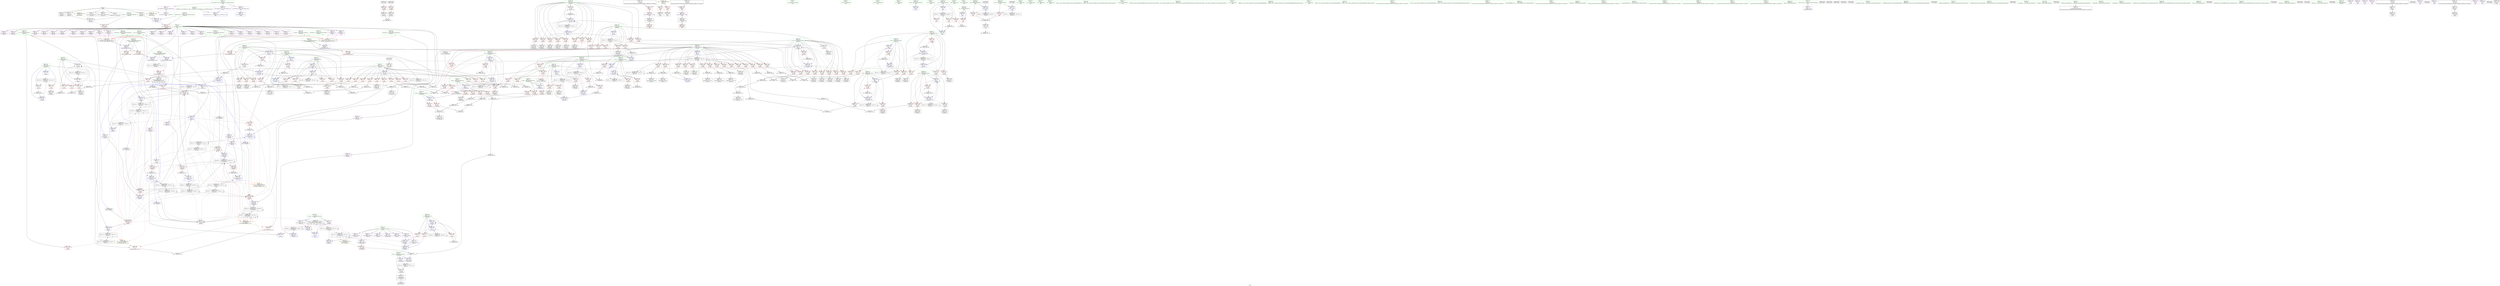 digraph "SVFG" {
	label="SVFG";

	Node0x5592ceb49730 [shape=record,color=grey,label="{NodeID: 0\nNullPtr}"];
	Node0x5592ceb49730 -> Node0x5592ced84300[style=solid];
	Node0x5592ceb49730 -> Node0x5592ced84400[style=solid];
	Node0x5592ceb49730 -> Node0x5592ced844d0[style=solid];
	Node0x5592ceb49730 -> Node0x5592ced80b50[style=solid];
	Node0x5592ceb49730 -> Node0x5592ced80c20[style=solid];
	Node0x5592ceb49730 -> Node0x5592ced80cf0[style=solid];
	Node0x5592ceb49730 -> Node0x5592ced95cc0[style=solid];
	Node0x5592ceda82e0 [shape=record,color=grey,label="{NodeID: 609\n268 = cmp(260, 267, )\n}"];
	Node0x5592ced9b1e0 [shape=record,color=blue,label="{NodeID: 443\n644\<--640\n__a.addr\<--__a\n_ZSt3minIiERKT_S2_S2_\n}"];
	Node0x5592ced9b1e0 -> Node0x5592ced94f60[style=dashed];
	Node0x5592ced9b1e0 -> Node0x5592ced95030[style=dashed];
	Node0x5592ced90a50 [shape=record,color=red,label="{NodeID: 277\n312\<--140\n\<--i48\n_Z5solvev\n}"];
	Node0x5592ced90a50 -> Node0x5592ced86940[style=solid];
	Node0x5592ced81870 [shape=record,color=black,label="{NodeID: 111\n255\<--254\nconv22\<--add21\n_Z5solvev\n}"];
	Node0x5592ceda3060 [shape=record,color=grey,label="{NodeID: 554\n103 = Binary(102, 89, )\n}"];
	Node0x5592ceda3060 -> Node0x5592ced8dee0[style=solid];
	Node0x5592ced8a7d0 [shape=record,color=blue,label="{NodeID: 388\n130\<--213\nj\<--inc\n_Z5solvev\n}"];
	Node0x5592ced8a7d0 -> Node0x5592ced8f7a0[style=dashed];
	Node0x5592ced8a7d0 -> Node0x5592ced8f870[style=dashed];
	Node0x5592ced8a7d0 -> Node0x5592ced8f940[style=dashed];
	Node0x5592ced8a7d0 -> Node0x5592ced8a7d0[style=dashed];
	Node0x5592ced8a7d0 -> Node0x5592ceddd230[style=dashed];
	Node0x5592ced85e90 [shape=record,color=red,label="{NodeID: 222\n692\<--21\nvtable1\<--\nmain\n}"];
	Node0x5592ced85e90 -> Node0x5592ced85b50[style=solid];
	Node0x5592ced821f0 [shape=record,color=green,label="{NodeID: 56\n156\<--157\nref.tmp\<--ref.tmp_field_insensitive\n_Z5solvev\n|{|<s1>10}}"];
	Node0x5592ced821f0 -> Node0x5592ced8c1d0[style=solid];
	Node0x5592ced821f0:s1 -> Node0x5592cee1af10[style=solid,color=red];
	Node0x5592cedcb530 [shape=record,color=black,label="{NodeID: 665\nMR_36V_3 = PHI(MR_36V_4, MR_36V_2, )\npts\{147 \}\n}"];
	Node0x5592cedcb530 -> Node0x5592ced911a0[style=dashed];
	Node0x5592cedcb530 -> Node0x5592cedc43c0[style=dashed];
	Node0x5592ced937d0 [shape=record,color=red,label="{NodeID: 333\n571\<--164\n\<--i145\n_Z5solvev\n}"];
	Node0x5592ced937d0 -> Node0x5592ceda6f60[style=solid];
	Node0x5592ced89040 [shape=record,color=purple,label="{NodeID: 167\n391\<--8\narrayidx97\<--ar\n_Z5solvev\n}"];
	Node0x5592ced53ff0 [shape=record,color=green,label="{NodeID: 1\n7\<--1\n__dso_handle\<--dummyObj\nGlob }"];
	Node0x5592ceda8460 [shape=record,color=grey,label="{NodeID: 610\n472 = cmp(469, 471, )\n}"];
	Node0x5592ced9b2b0 [shape=record,color=blue,label="{NodeID: 444\n646\<--641\n__b.addr\<--__b\n_ZSt3minIiERKT_S2_S2_\n}"];
	Node0x5592ced9b2b0 -> Node0x5592ced95100[style=dashed];
	Node0x5592ced9b2b0 -> Node0x5592ced951d0[style=dashed];
	Node0x5592ced90b20 [shape=record,color=red,label="{NodeID: 278\n331\<--140\n\<--i48\n_Z5solvev\n}"];
	Node0x5592ced90b20 -> Node0x5592ced86a10[style=solid];
	Node0x5592ced81940 [shape=record,color=black,label="{NodeID: 112\n260\<--259\nconv25\<--\n_Z5solvev\n}"];
	Node0x5592ced81940 -> Node0x5592ceda82e0[style=solid];
	Node0x5592ceddcd30 [shape=record,color=black,label="{NodeID: 721\nMR_18V_3 = PHI(MR_18V_4, MR_18V_2, )\npts\{129 \}\n}"];
	Node0x5592ceddcd30 -> Node0x5592ced8f530[style=dashed];
	Node0x5592ceddcd30 -> Node0x5592ced8f600[style=dashed];
	Node0x5592ceddcd30 -> Node0x5592ced8f6d0[style=dashed];
	Node0x5592ceddcd30 -> Node0x5592ced8aa40[style=dashed];
	Node0x5592ceda31e0 [shape=record,color=grey,label="{NodeID: 555\n491 = Binary(490, 89, )\n}"];
	Node0x5592ceda31e0 -> Node0x5592ceda3360[style=solid];
	Node0x5592ced8a8a0 [shape=record,color=blue,label="{NodeID: 389\n122\<--217\nexn.slot\<--\n_Z5solvev\n}"];
	Node0x5592ced8a8a0 -> Node0x5592ced8e900[style=dashed];
	Node0x5592ced85f60 [shape=record,color=red,label="{NodeID: 223\n703\<--26\n\<--stdin\nmain\n}"];
	Node0x5592ced85f60 -> Node0x5592ced888f0[style=solid];
	Node0x5592ced822c0 [shape=record,color=green,label="{NodeID: 57\n158\<--159\ni111\<--i111_field_insensitive\n_Z5solvev\n}"];
	Node0x5592ced822c0 -> Node0x5592ced92860[style=solid];
	Node0x5592ced822c0 -> Node0x5592ced92930[style=solid];
	Node0x5592ced822c0 -> Node0x5592ced92a00[style=solid];
	Node0x5592ced822c0 -> Node0x5592ced92ad0[style=solid];
	Node0x5592ced822c0 -> Node0x5592ced92ba0[style=solid];
	Node0x5592ced822c0 -> Node0x5592ced8c370[style=solid];
	Node0x5592ced822c0 -> Node0x5592ced9a4e0[style=solid];
	Node0x5592cedcba30 [shape=record,color=black,label="{NodeID: 666\nMR_64V_3 = PHI(MR_64V_4, MR_64V_2, )\npts\{175 \}\n}"];
	Node0x5592cedcba30 -> Node0x5592ced940c0[style=dashed];
	Node0x5592cedcba30 -> Node0x5592ced94190[style=dashed];
	Node0x5592cedcba30 -> Node0x5592ced94260[style=dashed];
	Node0x5592cedcba30 -> Node0x5592ced9b110[style=dashed];
	Node0x5592ced938a0 [shape=record,color=red,label="{NodeID: 334\n477\<--166\n\<--j150\n_Z5solvev\n}"];
	Node0x5592ced938a0 -> Node0x5592ceda85e0[style=solid];
	Node0x5592ced89110 [shape=record,color=purple,label="{NodeID: 168\n394\<--8\narrayidx99\<--ar\n_Z5solvev\n|{<s0>9}}"];
	Node0x5592ced89110:s0 -> Node0x5592cee1af10[style=solid,color=red];
	Node0x5592ced54080 [shape=record,color=green,label="{NodeID: 2\n16\<--1\n_ZSt3cin\<--dummyObj\nGlob }"];
	Node0x5592ceda85e0 [shape=record,color=grey,label="{NodeID: 611\n480 = cmp(477, 479, )\n}"];
	Node0x5592ced9b380 [shape=record,color=blue,label="{NodeID: 445\n642\<--656\nretval\<--\n_ZSt3minIiERKT_S2_S2_\n}"];
	Node0x5592ced9b380 -> Node0x5592cede0930[style=dashed];
	Node0x5592ced90bf0 [shape=record,color=red,label="{NodeID: 279\n352\<--140\n\<--i48\n_Z5solvev\n}"];
	Node0x5592ced90bf0 -> Node0x5592ceda5be0[style=solid];
	Node0x5592ced81a10 [shape=record,color=black,label="{NodeID: 113\n264\<--263\nconv27\<--add26\n_Z5solvev\n}"];
	Node0x5592ceddd230 [shape=record,color=black,label="{NodeID: 722\nMR_20V_2 = PHI(MR_20V_4, MR_20V_1, )\npts\{131 \}\n}"];
	Node0x5592ceddd230 -> Node0x5592ced8a630[style=dashed];
	Node0x5592ceda3360 [shape=record,color=grey,label="{NodeID: 556\n492 = Binary(487, 491, )\n}"];
	Node0x5592ceda3360 -> Node0x5592ced873d0[style=solid];
	Node0x5592ced8a970 [shape=record,color=blue,label="{NodeID: 390\n124\<--219\nehselector.slot\<--\n_Z5solvev\n}"];
	Node0x5592ced8a970 -> Node0x5592ced8e9d0[style=dashed];
	Node0x5592ced86030 [shape=record,color=red,label="{NodeID: 224\n709\<--31\n\<--stdout\nmain\n}"];
	Node0x5592ced86030 -> Node0x5592ced889c0[style=solid];
	Node0x5592ced82390 [shape=record,color=green,label="{NodeID: 58\n160\<--161\nj116\<--j116_field_insensitive\n_Z5solvev\n}"];
	Node0x5592ced82390 -> Node0x5592ced92c70[style=solid];
	Node0x5592ced82390 -> Node0x5592ced92d40[style=solid];
	Node0x5592ced82390 -> Node0x5592ced92e10[style=solid];
	Node0x5592ced82390 -> Node0x5592ced92ee0[style=solid];
	Node0x5592ced82390 -> Node0x5592ced9a1e0[style=solid];
	Node0x5592ced82390 -> Node0x5592ced9a410[style=solid];
	Node0x5592cedcbf30 [shape=record,color=black,label="{NodeID: 667\nMR_66V_2 = PHI(MR_66V_4, MR_66V_1, )\npts\{177 \}\n}"];
	Node0x5592cedcbf30 -> Node0x5592ced9aea0[style=dashed];
	Node0x5592ced93970 [shape=record,color=red,label="{NodeID: 335\n484\<--166\n\<--j150\n_Z5solvev\n|{<s0>12}}"];
	Node0x5592ced93970:s0 -> Node0x5592cee1b3b0[style=solid,color=red];
	Node0x5592ced891e0 [shape=record,color=purple,label="{NodeID: 169\n434\<--8\narrayidx123\<--ar\n_Z5solvev\n}"];
	Node0x5592ced50890 [shape=record,color=green,label="{NodeID: 3\n19\<--1\n_ZSt4cout\<--dummyObj\nGlob }"];
	Node0x5592ceda8760 [shape=record,color=grey,label="{NodeID: 612\n310 = cmp(307, 309, )\n}"];
	Node0x5592ced9b450 [shape=record,color=blue,label="{NodeID: 446\n642\<--659\nretval\<--\n_ZSt3minIiERKT_S2_S2_\n}"];
	Node0x5592ced9b450 -> Node0x5592cede0930[style=dashed];
	Node0x5592ced90cc0 [shape=record,color=red,label="{NodeID: 280\n319\<--142\n\<--j55\n_Z5solvev\n}"];
	Node0x5592ced90cc0 -> Node0x5592ceda9060[style=solid];
	Node0x5592ced81ae0 [shape=record,color=black,label="{NodeID: 114\n267\<--266\nconv30\<--\n_Z5solvev\n}"];
	Node0x5592ced81ae0 -> Node0x5592ceda82e0[style=solid];
	Node0x5592ceda34e0 [shape=record,color=grey,label="{NodeID: 557\n274 = Binary(273, 89, )\n}"];
	Node0x5592ceda34e0 -> Node0x5592ced8af20[style=solid];
	Node0x5592ced8aa40 [shape=record,color=blue,label="{NodeID: 391\n128\<--227\ni\<--inc9\n_Z5solvev\n}"];
	Node0x5592ced8aa40 -> Node0x5592ceddcd30[style=dashed];
	Node0x5592ced86100 [shape=record,color=red,label="{NodeID: 225\n115\<--74\n\<--retval\n_Z7oktoputiii\n}"];
	Node0x5592ced86100 -> Node0x5592ced81460[style=solid];
	Node0x5592ced82460 [shape=record,color=green,label="{NodeID: 59\n162\<--163\nref.tmp128\<--ref.tmp128_field_insensitive\n_Z5solvev\n|{|<s1>11}}"];
	Node0x5592ced82460 -> Node0x5592ced9a270[style=solid];
	Node0x5592ced82460:s1 -> Node0x5592cee1af10[style=solid,color=red];
	Node0x5592ced93a40 [shape=record,color=red,label="{NodeID: 336\n488\<--166\n\<--j150\n_Z5solvev\n}"];
	Node0x5592ced93a40 -> Node0x5592ceda3f60[style=solid];
	Node0x5592ced892b0 [shape=record,color=purple,label="{NodeID: 170\n437\<--8\narrayidx125\<--ar\n_Z5solvev\n}"];
	Node0x5592ced50920 [shape=record,color=green,label="{NodeID: 4\n22\<--1\n.str\<--dummyObj\nGlob }"];
	Node0x5592ceda88e0 [shape=record,color=grey,label="{NodeID: 613\n202 = cmp(199, 201, )\n}"];
	Node0x5592ced9b520 [shape=record,color=blue,label="{NodeID: 447\n672\<--190\nretval\<--\nmain\n}"];
	Node0x5592ced90d90 [shape=record,color=red,label="{NodeID: 281\n334\<--142\n\<--j55\n_Z5solvev\n}"];
	Node0x5592ced90d90 -> Node0x5592ced86ae0[style=solid];
	Node0x5592ced86600 [shape=record,color=black,label="{NodeID: 115\n281\<--280\nidxprom34\<--\n_Z5solvev\n}"];
	Node0x5592ceda3660 [shape=record,color=grey,label="{NodeID: 558\n606 = Binary(605, 89, )\n}"];
	Node0x5592ceda3660 -> Node0x5592ced9b040[style=solid];
	Node0x5592ced8ab10 [shape=record,color=blue,label="{NodeID: 392\n132\<--190\ni11\<--\n_Z5solvev\n}"];
	Node0x5592ced8ab10 -> Node0x5592cedcdd30[style=dashed];
	Node0x5592ced861d0 [shape=record,color=red,label="{NodeID: 226\n90\<--76\n\<--l.addr\n_Z7oktoputiii\n}"];
	Node0x5592ced861d0 -> Node0x5592ceda7e60[style=solid];
	Node0x5592ced82530 [shape=record,color=green,label="{NodeID: 60\n164\<--165\ni145\<--i145_field_insensitive\n_Z5solvev\n}"];
	Node0x5592ced82530 -> Node0x5592ced92fb0[style=solid];
	Node0x5592ced82530 -> Node0x5592ced93080[style=solid];
	Node0x5592ced82530 -> Node0x5592ced93150[style=solid];
	Node0x5592ced82530 -> Node0x5592ced93220[style=solid];
	Node0x5592ced82530 -> Node0x5592ced932f0[style=solid];
	Node0x5592ced82530 -> Node0x5592ced933c0[style=solid];
	Node0x5592ced82530 -> Node0x5592ced93490[style=solid];
	Node0x5592ced82530 -> Node0x5592ced93560[style=solid];
	Node0x5592ced82530 -> Node0x5592ced93630[style=solid];
	Node0x5592ced82530 -> Node0x5592ced93700[style=solid];
	Node0x5592ced82530 -> Node0x5592ced937d0[style=solid];
	Node0x5592ced82530 -> Node0x5592ced9a5b0[style=solid];
	Node0x5592ced82530 -> Node0x5592ced9ac30[style=solid];
	Node0x5592cedcc930 [shape=record,color=black,label="{NodeID: 669\nMR_58V_4 = PHI(MR_58V_6, MR_58V_3, )\npts\{169 \}\n}"];
	Node0x5592cedcc930 -> Node0x5592ced94cf0[style=dashed];
	Node0x5592cedcc930 -> Node0x5592ced9a750[style=dashed];
	Node0x5592cedcc930 -> Node0x5592cedc20c0[style=dashed];
	Node0x5592cedcc930 -> Node0x5592cedcc930[style=dashed];
	Node0x5592ced93b10 [shape=record,color=red,label="{NodeID: 337\n498\<--166\n\<--j150\n_Z5solvev\n}"];
	Node0x5592ced93b10 -> Node0x5592ced87570[style=solid];
	Node0x5592ced89380 [shape=record,color=purple,label="{NodeID: 171\n440\<--8\narrayidx127\<--ar\n_Z5solvev\n|{<s0>11}}"];
	Node0x5592ced89380:s0 -> Node0x5592cee1a900[style=solid,color=red];
	Node0x5592ced509b0 [shape=record,color=green,label="{NodeID: 5\n24\<--1\n.str.1\<--dummyObj\nGlob }"];
	Node0x5592ceda8a60 [shape=record,color=grey,label="{NodeID: 614\n421 = cmp(418, 420, )\n}"];
	Node0x5592ced9b5f0 [shape=record,color=blue,label="{NodeID: 448\n674\<--89\nTC\<--\nmain\n}"];
	Node0x5592ced9b5f0 -> Node0x5592ced95440[style=dashed];
	Node0x5592ced90e60 [shape=record,color=red,label="{NodeID: 282\n347\<--142\n\<--j55\n_Z5solvev\n}"];
	Node0x5592ced90e60 -> Node0x5592ceda6de0[style=solid];
	Node0x5592ced866d0 [shape=record,color=black,label="{NodeID: 116\n284\<--283\nidxprom36\<--\n_Z5solvev\n}"];
	Node0x5592ceda37e0 [shape=record,color=grey,label="{NodeID: 559\n271 = Binary(270, 89, )\n}"];
	Node0x5592ceda37e0 -> Node0x5592ced8ae50[style=solid];
	Node0x5592ced8abe0 [shape=record,color=blue,label="{NodeID: 393\n134\<--236\nj15\<--\n_Z5solvev\n}"];
	Node0x5592ced8abe0 -> Node0x5592ced8fef0[style=dashed];
	Node0x5592ced8abe0 -> Node0x5592ced8ffc0[style=dashed];
	Node0x5592ced8abe0 -> Node0x5592ced90090[style=dashed];
	Node0x5592ced8abe0 -> Node0x5592ced90160[style=dashed];
	Node0x5592ced8abe0 -> Node0x5592ced90230[style=dashed];
	Node0x5592ced8abe0 -> Node0x5592ced90300[style=dashed];
	Node0x5592ced8abe0 -> Node0x5592ced8b190[style=dashed];
	Node0x5592ced8abe0 -> Node0x5592cedce230[style=dashed];
	Node0x5592ced862a0 [shape=record,color=red,label="{NodeID: 227\n99\<--76\n\<--l.addr\n_Z7oktoputiii\n}"];
	Node0x5592ced862a0 -> Node0x5592ced8dee0[style=solid];
	Node0x5592ced82600 [shape=record,color=green,label="{NodeID: 61\n166\<--167\nj150\<--j150_field_insensitive\n_Z5solvev\n}"];
	Node0x5592ced82600 -> Node0x5592ced938a0[style=solid];
	Node0x5592ced82600 -> Node0x5592ced93970[style=solid];
	Node0x5592ced82600 -> Node0x5592ced93a40[style=solid];
	Node0x5592ced82600 -> Node0x5592ced93b10[style=solid];
	Node0x5592ced82600 -> Node0x5592ced93be0[style=solid];
	Node0x5592ced82600 -> Node0x5592ced93cb0[style=solid];
	Node0x5592ced82600 -> Node0x5592ced93d80[style=solid];
	Node0x5592ced82600 -> Node0x5592ced93e50[style=solid];
	Node0x5592ced82600 -> Node0x5592ced93f20[style=solid];
	Node0x5592ced82600 -> Node0x5592ced93ff0[style=solid];
	Node0x5592ced82600 -> Node0x5592ced9a680[style=solid];
	Node0x5592ced82600 -> Node0x5592ced9ab60[style=solid];
	Node0x5592cedcce30 [shape=record,color=black,label="{NodeID: 670\nMR_60V_4 = PHI(MR_60V_6, MR_60V_3, )\npts\{171 \}\n}"];
	Node0x5592cedcce30 -> Node0x5592ced94cf0[style=dashed];
	Node0x5592cedcce30 -> Node0x5592ced9a820[style=dashed];
	Node0x5592cedcce30 -> Node0x5592cedc25c0[style=dashed];
	Node0x5592cedcce30 -> Node0x5592cedcce30[style=dashed];
	Node0x5592ced93be0 [shape=record,color=red,label="{NodeID: 338\n511\<--166\n\<--j150\n_Z5solvev\n}"];
	Node0x5592ced93be0 -> Node0x5592ced877e0[style=solid];
	Node0x5592ced89450 [shape=record,color=purple,label="{NodeID: 172\n449\<--8\narrayidx134\<--ar\n_Z5solvev\n}"];
	Node0x5592ced50a40 [shape=record,color=green,label="{NodeID: 6\n26\<--1\nstdin\<--dummyObj\nGlob }"];
	Node0x5592ceda8be0 [shape=record,color=grey,label="{NodeID: 615\n234 = cmp(232, 233, )\n}"];
	Node0x5592ced9b6c0 [shape=record,color=blue,label="{NodeID: 449\n676\<--89\nZZ\<--\nmain\n}"];
	Node0x5592ced9b6c0 -> Node0x5592cedbefc0[style=dashed];
	Node0x5592ced90f30 [shape=record,color=red,label="{NodeID: 283\n326\<--144\n\<--k60\n_Z5solvev\n}"];
	Node0x5592ced90f30 -> Node0x5592ceda8ee0[style=solid];
	Node0x5592ced867a0 [shape=record,color=black,label="{NodeID: 117\n289\<--288\nidxprom38\<--\n_Z5solvev\n}"];
	Node0x5592ceda3960 [shape=record,color=grey,label="{NodeID: 560\n464 = Binary(463, 89, )\n}"];
	Node0x5592ceda3960 -> Node0x5592ced9a4e0[style=solid];
	Node0x5592ced8acb0 [shape=record,color=blue,label="{NodeID: 394\n136\<--190\nl\<--\n_Z5solvev\n}"];
	Node0x5592ced8acb0 -> Node0x5592ced903d0[style=dashed];
	Node0x5592ced8acb0 -> Node0x5592ced904a0[style=dashed];
	Node0x5592ced8acb0 -> Node0x5592ced90570[style=dashed];
	Node0x5592ced8acb0 -> Node0x5592ced8acb0[style=dashed];
	Node0x5592ced8acb0 -> Node0x5592ced8ae50[style=dashed];
	Node0x5592ced8acb0 -> Node0x5592cedce730[style=dashed];
	Node0x5592ced86370 [shape=record,color=red,label="{NodeID: 228\n86\<--78\n\<--i.addr\n_Z7oktoputiii\n}"];
	Node0x5592ced86370 -> Node0x5592ceda46e0[style=solid];
	Node0x5592ced826d0 [shape=record,color=green,label="{NodeID: 62\n168\<--169\nref.tmp158\<--ref.tmp158_field_insensitive\n_Z5solvev\n|{|<s1>13}}"];
	Node0x5592ced826d0 -> Node0x5592ced9a750[style=solid];
	Node0x5592ced826d0:s1 -> Node0x5592cee1a900[style=solid,color=red];
	Node0x5592cedcd330 [shape=record,color=black,label="{NodeID: 671\nMR_62V_4 = PHI(MR_62V_5, MR_62V_3, )\npts\{173 \}\n}"];
	Node0x5592cedcd330 -> Node0x5592ced94b50[style=dashed];
	Node0x5592cedcd330 -> Node0x5592ced9a9c0[style=dashed];
	Node0x5592cedcd330 -> Node0x5592cedc2ac0[style=dashed];
	Node0x5592cedcd330 -> Node0x5592cedcd330[style=dashed];
	Node0x5592ced93cb0 [shape=record,color=red,label="{NodeID: 339\n525\<--166\n\<--j150\n_Z5solvev\n}"];
	Node0x5592ced93cb0 -> Node0x5592ced87a50[style=solid];
	Node0x5592ced89520 [shape=record,color=purple,label="{NodeID: 173\n452\<--8\narrayidx136\<--ar\n_Z5solvev\n}"];
	Node0x5592ced50ad0 [shape=record,color=green,label="{NodeID: 7\n27\<--1\n.str.2\<--dummyObj\nGlob }"];
	Node0x5592ceda8d60 [shape=record,color=grey,label="{NodeID: 616\n654 = cmp(651, 653, )\n}"];
	Node0x5592ced9b790 [shape=record,color=blue,label="{NodeID: 450\n678\<--731\nstart\<--call14\nmain\n}"];
	Node0x5592ced9b790 -> Node0x5592ced95780[style=dashed];
	Node0x5592ced9b790 -> Node0x5592cedbf0b0[style=dashed];
	Node0x5592ced91000 [shape=record,color=red,label="{NodeID: 284\n337\<--144\n\<--k60\n_Z5solvev\n}"];
	Node0x5592ced91000 -> Node0x5592ced86bb0[style=solid];
	Node0x5592ced86870 [shape=record,color=black,label="{NodeID: 118\n292\<--291\nidxprom40\<--\n_Z5solvev\n}"];
	Node0x5592ceda3ae0 [shape=record,color=grey,label="{NodeID: 561\n479 = Binary(478, 358, )\n}"];
	Node0x5592ceda3ae0 -> Node0x5592ceda85e0[style=solid];
	Node0x5592ced8ad80 [shape=record,color=blue,label="{NodeID: 395\n138\<--190\nk\<--\n_Z5solvev\n}"];
	Node0x5592ced8ad80 -> Node0x5592ced90640[style=dashed];
	Node0x5592ced8ad80 -> Node0x5592ced90710[style=dashed];
	Node0x5592ced8ad80 -> Node0x5592ced907e0[style=dashed];
	Node0x5592ced8ad80 -> Node0x5592ced908b0[style=dashed];
	Node0x5592ced8ad80 -> Node0x5592ced8ad80[style=dashed];
	Node0x5592ced8ad80 -> Node0x5592ced8af20[style=dashed];
	Node0x5592ced8ad80 -> Node0x5592cedcec30[style=dashed];
	Node0x5592ced86440 [shape=record,color=red,label="{NodeID: 229\n96\<--78\n\<--i.addr\n_Z7oktoputiii\n}"];
	Node0x5592ced86440 -> Node0x5592ced812c0[style=solid];
	Node0x5592ced827a0 [shape=record,color=green,label="{NodeID: 63\n170\<--171\nref.tmp169\<--ref.tmp169_field_insensitive\n_Z5solvev\n|{|<s1>13}}"];
	Node0x5592ced827a0 -> Node0x5592ced9a820[style=solid];
	Node0x5592ced827a0:s1 -> Node0x5592cee1af10[style=solid,color=red];
	Node0x5592cedcd830 [shape=record,color=black,label="{NodeID: 672\nMR_68V_12 = PHI(MR_68V_14, MR_68V_11, )\npts\{100000 \}\n|{|<s9>13|<s10>14}}"];
	Node0x5592cedcd830 -> Node0x5592ced949b0[style=dashed];
	Node0x5592cedcd830 -> Node0x5592ced94a80[style=dashed];
	Node0x5592cedcd830 -> Node0x5592ced94b50[style=dashed];
	Node0x5592cedcd830 -> Node0x5592ced94c20[style=dashed];
	Node0x5592cedcd830 -> Node0x5592ced94cf0[style=dashed];
	Node0x5592cedcd830 -> Node0x5592ced9a8f0[style=dashed];
	Node0x5592cedcd830 -> Node0x5592ced9aa90[style=dashed];
	Node0x5592cedcd830 -> Node0x5592cedc2fc0[style=dashed];
	Node0x5592cedcd830 -> Node0x5592cedcd830[style=dashed];
	Node0x5592cedcd830:s9 -> Node0x5592cede2000[style=dashed,color=red];
	Node0x5592cedcd830:s10 -> Node0x5592cede2000[style=dashed,color=red];
	Node0x5592ced93d80 [shape=record,color=red,label="{NodeID: 340\n536\<--166\n\<--j150\n_Z5solvev\n}"];
	Node0x5592ced93d80 -> Node0x5592ced87cc0[style=solid];
	Node0x5592ced895f0 [shape=record,color=purple,label="{NodeID: 174\n455\<--8\narrayidx138\<--ar\n_Z5solvev\n}"];
	Node0x5592ced895f0 -> Node0x5592ced9a340[style=solid];
	Node0x5592ced50b60 [shape=record,color=green,label="{NodeID: 8\n29\<--1\n.str.3\<--dummyObj\nGlob }"];
	Node0x5592ceda8ee0 [shape=record,color=grey,label="{NodeID: 617\n329 = cmp(326, 328, )\n}"];
	Node0x5592ced9b860 [shape=record,color=blue,label="{NodeID: 451\n680\<--736\nend\<--call15\nmain\n}"];
	Node0x5592ced9b860 -> Node0x5592ced95850[style=dashed];
	Node0x5592ced9b860 -> Node0x5592cedbf1a0[style=dashed];
	Node0x5592ced910d0 [shape=record,color=red,label="{NodeID: 285\n342\<--144\n\<--k60\n_Z5solvev\n}"];
	Node0x5592ced910d0 -> Node0x5592ceda6960[style=solid];
	Node0x5592ced86940 [shape=record,color=black,label="{NodeID: 119\n313\<--312\nidxprom53\<--\n_Z5solvev\n}"];
	Node0x5592ceddf030 [shape=record,color=black,label="{NodeID: 728\nMR_2V_3 = PHI(MR_2V_4, MR_2V_2, )\npts\{75 \}\n}"];
	Node0x5592ceddf030 -> Node0x5592ced86100[style=dashed];
	Node0x5592ceda3c60 [shape=record,color=grey,label="{NodeID: 562\n611 = Binary(610, 89, )\n}"];
	Node0x5592ceda3c60 -> Node0x5592ced9b110[style=solid];
	Node0x5592ced8ae50 [shape=record,color=blue,label="{NodeID: 396\n136\<--271\nl\<--inc32\n_Z5solvev\n}"];
	Node0x5592ced8ae50 -> Node0x5592ced903d0[style=dashed];
	Node0x5592ced8ae50 -> Node0x5592ced904a0[style=dashed];
	Node0x5592ced8ae50 -> Node0x5592ced90570[style=dashed];
	Node0x5592ced8ae50 -> Node0x5592ced8acb0[style=dashed];
	Node0x5592ced8ae50 -> Node0x5592ced8ae50[style=dashed];
	Node0x5592ced8ae50 -> Node0x5592cedce730[style=dashed];
	Node0x5592ced86510 [shape=record,color=red,label="{NodeID: 230\n101\<--78\n\<--i.addr\n_Z7oktoputiii\n}"];
	Node0x5592ced86510 -> Node0x5592ced8e360[style=solid];
	Node0x5592ced82870 [shape=record,color=green,label="{NodeID: 64\n172\<--173\nref.tmp193\<--ref.tmp193_field_insensitive\n_Z5solvev\n|{|<s1>14}}"];
	Node0x5592ced82870 -> Node0x5592ced9a9c0[style=solid];
	Node0x5592ced82870:s1 -> Node0x5592cee1af10[style=solid,color=red];
	Node0x5592cedcdd30 [shape=record,color=black,label="{NodeID: 673\nMR_22V_3 = PHI(MR_22V_4, MR_22V_2, )\npts\{133 \}\n}"];
	Node0x5592cedcdd30 -> Node0x5592ced8fa10[style=dashed];
	Node0x5592cedcdd30 -> Node0x5592ced8fae0[style=dashed];
	Node0x5592cedcdd30 -> Node0x5592ced8fbb0[style=dashed];
	Node0x5592cedcdd30 -> Node0x5592ced8fc80[style=dashed];
	Node0x5592cedcdd30 -> Node0x5592ced8fd50[style=dashed];
	Node0x5592cedcdd30 -> Node0x5592ced8fe20[style=dashed];
	Node0x5592cedcdd30 -> Node0x5592ced8b260[style=dashed];
	Node0x5592ced93e50 [shape=record,color=red,label="{NodeID: 341\n546\<--166\n\<--j150\n_Z5solvev\n}"];
	Node0x5592ced93e50 -> Node0x5592ced87f30[style=solid];
	Node0x5592ced896c0 [shape=record,color=purple,label="{NodeID: 175\n494\<--8\narrayidx163\<--ar\n_Z5solvev\n}"];
	Node0x5592ced50bf0 [shape=record,color=green,label="{NodeID: 9\n31\<--1\nstdout\<--dummyObj\nGlob }"];
	Node0x5592ceda9060 [shape=record,color=grey,label="{NodeID: 618\n322 = cmp(319, 321, )\n}"];
	Node0x5592ced9b930 [shape=record,color=blue,label="{NodeID: 452\n676\<--758\nZZ\<--inc\nmain\n}"];
	Node0x5592ced9b930 -> Node0x5592cedbefc0[style=dashed];
	Node0x5592ced911a0 [shape=record,color=red,label="{NodeID: 286\n614\<--146\n\<--ans\n_Z5solvev\n}"];
	Node0x5592ced86a10 [shape=record,color=black,label="{NodeID: 120\n332\<--331\nidxprom65\<--\n_Z5solvev\n}"];
	Node0x5592ceda3de0 [shape=record,color=grey,label="{NodeID: 563\n471 = Binary(470, 358, )\n}"];
	Node0x5592ceda3de0 -> Node0x5592ceda8460[style=solid];
	Node0x5592ced8af20 [shape=record,color=blue,label="{NodeID: 397\n138\<--274\nk\<--inc33\n_Z5solvev\n}"];
	Node0x5592ced8af20 -> Node0x5592ced90640[style=dashed];
	Node0x5592ced8af20 -> Node0x5592ced90710[style=dashed];
	Node0x5592ced8af20 -> Node0x5592ced907e0[style=dashed];
	Node0x5592ced8af20 -> Node0x5592ced908b0[style=dashed];
	Node0x5592ced8af20 -> Node0x5592ced8ad80[style=dashed];
	Node0x5592ced8af20 -> Node0x5592ced8af20[style=dashed];
	Node0x5592ced8af20 -> Node0x5592cedcec30[style=dashed];
	Node0x5592ced8e4f0 [shape=record,color=red,label="{NodeID: 231\n109\<--78\n\<--i.addr\n_Z7oktoputiii\n}"];
	Node0x5592ced8e4f0 -> Node0x5592ceda79e0[style=solid];
	Node0x5592ced82940 [shape=record,color=green,label="{NodeID: 65\n174\<--175\ni220\<--i220_field_insensitive\n_Z5solvev\n}"];
	Node0x5592ced82940 -> Node0x5592ced940c0[style=solid];
	Node0x5592ced82940 -> Node0x5592ced94190[style=solid];
	Node0x5592ced82940 -> Node0x5592ced94260[style=solid];
	Node0x5592ced82940 -> Node0x5592ced9add0[style=solid];
	Node0x5592ced82940 -> Node0x5592ced9b110[style=solid];
	Node0x5592cedce230 [shape=record,color=black,label="{NodeID: 674\nMR_24V_2 = PHI(MR_24V_4, MR_24V_1, )\npts\{135 \}\n}"];
	Node0x5592cedce230 -> Node0x5592ced8abe0[style=dashed];
	Node0x5592ced93f20 [shape=record,color=red,label="{NodeID: 342\n560\<--166\n\<--j150\n_Z5solvev\n}"];
	Node0x5592ced93f20 -> Node0x5592ced881a0[style=solid];
	Node0x5592ced89790 [shape=record,color=purple,label="{NodeID: 176\n497\<--8\narrayidx165\<--ar\n_Z5solvev\n}"];
	Node0x5592ced50c80 [shape=record,color=green,label="{NodeID: 10\n32\<--1\n.str.4\<--dummyObj\nGlob }"];
	Node0x5592ceda91e0 [shape=record,color=grey,label="{NodeID: 619\n367 = cmp(365, 366, )\n}"];
	Node0x5592ced91270 [shape=record,color=red,label="{NodeID: 287\n365\<--148\n\<--l80\n_Z5solvev\n}"];
	Node0x5592ced91270 -> Node0x5592ceda91e0[style=solid];
	Node0x5592ced86ae0 [shape=record,color=black,label="{NodeID: 121\n335\<--334\nidxprom67\<--\n_Z5solvev\n}"];
	Node0x5592ceda3f60 [shape=record,color=grey,label="{NodeID: 564\n490 = Binary(488, 489, )\n}"];
	Node0x5592ceda3f60 -> Node0x5592ceda31e0[style=solid];
	Node0x5592ced8aff0 [shape=record,color=blue,label="{NodeID: 398\n285\<--279\narrayidx37\<--\n_Z5solvev\n}"];
	Node0x5592ced8aff0 -> Node0x5592ced8b0c0[style=dashed];
	Node0x5592ced8e5c0 [shape=record,color=red,label="{NodeID: 232\n85\<--80\n\<--j.addr\n_Z7oktoputiii\n}"];
	Node0x5592ced8e5c0 -> Node0x5592ceda46e0[style=solid];
	Node0x5592ced82a10 [shape=record,color=green,label="{NodeID: 66\n176\<--177\nj224\<--j224_field_insensitive\n_Z5solvev\n}"];
	Node0x5592ced82a10 -> Node0x5592ced94330[style=solid];
	Node0x5592ced82a10 -> Node0x5592ced94400[style=solid];
	Node0x5592ced82a10 -> Node0x5592ced944d0[style=solid];
	Node0x5592ced82a10 -> Node0x5592ced9aea0[style=solid];
	Node0x5592ced82a10 -> Node0x5592ced9b040[style=solid];
	Node0x5592cedce730 [shape=record,color=black,label="{NodeID: 675\nMR_26V_2 = PHI(MR_26V_3, MR_26V_1, )\npts\{137 \}\n}"];
	Node0x5592cedce730 -> Node0x5592ced8acb0[style=dashed];
	Node0x5592cedce730 -> Node0x5592cedce730[style=dashed];
	Node0x5592ced93ff0 [shape=record,color=red,label="{NodeID: 343\n566\<--166\n\<--j150\n_Z5solvev\n}"];
	Node0x5592ced93ff0 -> Node0x5592ceda6c60[style=solid];
	Node0x5592ced89860 [shape=record,color=purple,label="{NodeID: 177\n500\<--8\narrayidx167\<--ar\n_Z5solvev\n}"];
	Node0x5592ced89860 -> Node0x5592ced949b0[style=solid];
	Node0x5592ced50d10 [shape=record,color=green,label="{NodeID: 11\n34\<--1\n.str.5\<--dummyObj\nGlob }"];
	Node0x5592ceda9360 [shape=record,color=grey,label="{NodeID: 620\n195 = cmp(192, 194, )\n}"];
	Node0x5592ced91340 [shape=record,color=red,label="{NodeID: 288\n373\<--148\n\<--l80\n_Z5solvev\n}"];
	Node0x5592ced91340 -> Node0x5592ceda7860[style=solid];
	Node0x5592ced86bb0 [shape=record,color=black,label="{NodeID: 122\n338\<--337\nidxprom69\<--\n_Z5solvev\n}"];
	Node0x5592ceddff30 [shape=record,color=black,label="{NodeID: 731\nMR_40V_5 = PHI(MR_40V_6, MR_40V_4, )\npts\{151 \}\n|{|<s3>9}}"];
	Node0x5592ceddff30 -> Node0x5592ced94740[style=dashed];
	Node0x5592ceddff30 -> Node0x5592ced8bf60[style=dashed];
	Node0x5592ceddff30 -> Node0x5592ceddbe30[style=dashed];
	Node0x5592ceddff30:s3 -> Node0x5592cede21c0[style=dashed,color=red];
	Node0x5592ceda40e0 [shape=record,color=grey,label="{NodeID: 565\n263 = Binary(261, 262, )\n}"];
	Node0x5592ceda40e0 -> Node0x5592ced81a10[style=solid];
	Node0x5592ced8b0c0 [shape=record,color=blue,label="{NodeID: 399\n293\<--287\narrayidx41\<--\n_Z5solvev\n}"];
	Node0x5592ced8b0c0 -> Node0x5592ced8aff0[style=dashed];
	Node0x5592ced8b0c0 -> Node0x5592cedcf130[style=dashed];
	Node0x5592ced8e690 [shape=record,color=red,label="{NodeID: 233\n100\<--80\n\<--j.addr\n_Z7oktoputiii\n}"];
	Node0x5592ced8e690 -> Node0x5592ced8e360[style=solid];
	Node0x5592ced82ae0 [shape=record,color=green,label="{NodeID: 67\n179\<--180\n_ZNSt7__cxx1112basic_stringIcSt11char_traitsIcESaIcEEC1Ev\<--_ZNSt7__cxx1112basic_stringIcSt11char_traitsIcESaIcEEC1Ev_field_insensitive\n}"];
	Node0x5592cedcec30 [shape=record,color=black,label="{NodeID: 676\nMR_28V_2 = PHI(MR_28V_3, MR_28V_1, )\npts\{139 \}\n}"];
	Node0x5592cedcec30 -> Node0x5592ced8ad80[style=dashed];
	Node0x5592cedcec30 -> Node0x5592cedcec30[style=dashed];
	Node0x5592ced940c0 [shape=record,color=red,label="{NodeID: 344\n582\<--174\n\<--i220\n_Z5solvev\n}"];
	Node0x5592ced940c0 -> Node0x5592ceda9960[style=solid];
	Node0x5592ced89930 [shape=record,color=purple,label="{NodeID: 178\n507\<--8\narrayidx172\<--ar\n_Z5solvev\n}"];
	Node0x5592ced50da0 [shape=record,color=green,label="{NodeID: 12\n36\<--1\n_ZSt4cerr\<--dummyObj\nGlob }"];
	Node0x5592ceda94e0 [shape=record,color=grey,label="{NodeID: 621\n721 = cmp(719, 720, )\n}"];
	Node0x5592ced91410 [shape=record,color=red,label="{NodeID: 289\n381\<--148\n\<--l80\n_Z5solvev\n}"];
	Node0x5592ced91410 -> Node0x5592ceda76e0[style=solid];
	Node0x5592ced86c80 [shape=record,color=black,label="{NodeID: 123\n387\<--386\nidxprom94\<--sub93\n_Z5solvev\n}"];
	Node0x5592ceda4260 [shape=record,color=grey,label="{NodeID: 566\n746 = Binary(744, 745, )\n}"];
	Node0x5592ceda4260 -> Node0x5592ced88a90[style=solid];
	Node0x5592ced8b190 [shape=record,color=blue,label="{NodeID: 400\n134\<--297\nj15\<--inc43\n_Z5solvev\n}"];
	Node0x5592ced8b190 -> Node0x5592ced8fef0[style=dashed];
	Node0x5592ced8b190 -> Node0x5592ced8ffc0[style=dashed];
	Node0x5592ced8b190 -> Node0x5592ced90090[style=dashed];
	Node0x5592ced8b190 -> Node0x5592ced90160[style=dashed];
	Node0x5592ced8b190 -> Node0x5592ced90230[style=dashed];
	Node0x5592ced8b190 -> Node0x5592ced90300[style=dashed];
	Node0x5592ced8b190 -> Node0x5592ced8b190[style=dashed];
	Node0x5592ced8b190 -> Node0x5592cedce230[style=dashed];
	Node0x5592ced8e760 [shape=record,color=red,label="{NodeID: 234\n108\<--80\n\<--j.addr\n_Z7oktoputiii\n}"];
	Node0x5592ced8e760 -> Node0x5592ceda79e0[style=solid];
	Node0x5592ced82bb0 [shape=record,color=green,label="{NodeID: 68\n182\<--183\n_ZStrsIcSt11char_traitsIcESaIcEERSt13basic_istreamIT_T0_ES7_RNSt7__cxx1112basic_stringIS4_S5_T1_EE\<--_ZStrsIcSt11char_traitsIcESaIcEERSt13basic_istreamIT_T0_ES7_RNSt7__cxx1112basic_stringIS4_S5_T1_EE_field_insensitive\n}"];
	Node0x5592cedcf130 [shape=record,color=black,label="{NodeID: 677\nMR_10V_5 = PHI(MR_10V_6, MR_10V_2, )\npts\{150000 \}\n|{|<s2>12|<s3>29}}"];
	Node0x5592cedcf130 -> Node0x5592ced8aff0[style=dashed];
	Node0x5592cedcf130 -> Node0x5592cedcf130[style=dashed];
	Node0x5592cedcf130:s2 -> Node0x5592cedc6230[style=dashed,color=red];
	Node0x5592cedcf130:s3 -> Node0x5592cedc7900[style=dashed,color=blue];
	Node0x5592ced94190 [shape=record,color=red,label="{NodeID: 345\n595\<--174\n\<--i220\n_Z5solvev\n}"];
	Node0x5592ced94190 -> Node0x5592ced88340[style=solid];
	Node0x5592ced89a00 [shape=record,color=purple,label="{NodeID: 179\n510\<--8\narrayidx174\<--ar\n_Z5solvev\n}"];
	Node0x5592ced50e30 [shape=record,color=green,label="{NodeID: 13\n37\<--1\n.str.6\<--dummyObj\nGlob }"];
	Node0x5592ceda9660 [shape=record,color=grey,label="{NodeID: 622\n383 = cmp(380, 382, )\n}"];
	Node0x5592ced914e0 [shape=record,color=red,label="{NodeID: 290\n385\<--148\n\<--l80\n_Z5solvev\n}"];
	Node0x5592ced914e0 -> Node0x5592ceda73e0[style=solid];
	Node0x5592ced86d50 [shape=record,color=black,label="{NodeID: 124\n390\<--389\nidxprom96\<--\n_Z5solvev\n}"];
	Node0x5592cede0930 [shape=record,color=black,label="{NodeID: 733\nMR_73V_3 = PHI(MR_73V_4, MR_73V_2, )\npts\{643 \}\n}"];
	Node0x5592cede0930 -> Node0x5592ced94e90[style=dashed];
	Node0x5592ceda43e0 [shape=record,color=grey,label="{NodeID: 567\n748 = Binary(747, 749, )\n}"];
	Node0x5592ced8b260 [shape=record,color=blue,label="{NodeID: 401\n132\<--302\ni11\<--inc46\n_Z5solvev\n}"];
	Node0x5592ced8b260 -> Node0x5592cedcdd30[style=dashed];
	Node0x5592ced8e830 [shape=record,color=red,label="{NodeID: 235\n107\<--106\n\<--arrayidx5\n_Z7oktoputiii\n}"];
	Node0x5592ced8e830 -> Node0x5592ceda9c60[style=solid];
	Node0x5592ced82c80 [shape=record,color=green,label="{NodeID: 69\n185\<--186\n_ZNKSt7__cxx1112basic_stringIcSt11char_traitsIcESaIcEE6lengthEv\<--_ZNKSt7__cxx1112basic_stringIcSt11char_traitsIcESaIcEE6lengthEv_field_insensitive\n}"];
	Node0x5592ced94260 [shape=record,color=red,label="{NodeID: 346\n610\<--174\n\<--i220\n_Z5solvev\n}"];
	Node0x5592ced94260 -> Node0x5592ceda3c60[style=solid];
	Node0x5592ced89ad0 [shape=record,color=purple,label="{NodeID: 180\n513\<--8\narrayidx176\<--ar\n_Z5solvev\n}"];
	Node0x5592ced89ad0 -> Node0x5592ced94a80[style=solid];
	Node0x5592ced50f00 [shape=record,color=green,label="{NodeID: 14\n39\<--1\n.str.7\<--dummyObj\nGlob }"];
	Node0x5592ceda97e0 [shape=record,color=grey,label="{NodeID: 623\n429 = cmp(426, 428, )\n}"];
	Node0x5592ced915b0 [shape=record,color=red,label="{NodeID: 291\n410\<--148\n\<--l80\n_Z5solvev\n}"];
	Node0x5592ced915b0 -> Node0x5592ceda5ee0[style=solid];
	Node0x5592ced86e20 [shape=record,color=black,label="{NodeID: 125\n393\<--392\nidxprom98\<--\n_Z5solvev\n}"];
	Node0x5592ceda4560 [shape=record,color=grey,label="{NodeID: 568\n254 = Binary(252, 253, )\n}"];
	Node0x5592ceda4560 -> Node0x5592ced81870[style=solid];
	Node0x5592ced8b330 [shape=record,color=blue,label="{NodeID: 402\n140\<--190\ni48\<--\n_Z5solvev\n}"];
	Node0x5592ced8b330 -> Node0x5592cedc9c30[style=dashed];
	Node0x5592ced8e900 [shape=record,color=red,label="{NodeID: 236\n620\<--122\nexn\<--exn.slot\n_Z5solvev\n}"];
	Node0x5592ced82d80 [shape=record,color=green,label="{NodeID: 70\n222\<--223\n_ZNSt7__cxx1112basic_stringIcSt11char_traitsIcESaIcEED1Ev\<--_ZNSt7__cxx1112basic_stringIcSt11char_traitsIcESaIcEED1Ev_field_insensitive\n}"];
	Node0x5592ced94330 [shape=record,color=red,label="{NodeID: 347\n588\<--176\n\<--j224\n_Z5solvev\n}"];
	Node0x5592ced94330 -> Node0x5592ceda7fe0[style=solid];
	Node0x5592ced89ba0 [shape=record,color=purple,label="{NodeID: 181\n521\<--8\narrayidx181\<--ar\n_Z5solvev\n}"];
	Node0x5592ced50fd0 [shape=record,color=green,label="{NodeID: 15\n42\<--1\n\<--dummyObj\nCan only get source location for instruction, argument, global var or function.}"];
	Node0x5592ceda9960 [shape=record,color=grey,label="{NodeID: 624\n584 = cmp(582, 583, )\n}"];
	Node0x5592ced91680 [shape=record,color=red,label="{NodeID: 292\n419\<--148\n\<--l80\n_Z5solvev\n}"];
	Node0x5592ced91680 -> Node0x5592ceda4b60[style=solid];
	Node0x5592ced86ef0 [shape=record,color=black,label="{NodeID: 126\n433\<--432\nidxprom122\<--sub121\n_Z5solvev\n}"];
	Node0x5592ceda46e0 [shape=record,color=grey,label="{NodeID: 569\n87 = Binary(85, 86, )\n}"];
	Node0x5592ceda46e0 -> Node0x5592ceda64e0[style=solid];
	Node0x5592ced8b400 [shape=record,color=blue,label="{NodeID: 403\n314\<--316\narrayidx54\<--\n_Z5solvev\n}"];
	Node0x5592ced8b400 -> Node0x5592ced8b400[style=dashed];
	Node0x5592ced8b400 -> Node0x5592ced8bb50[style=dashed];
	Node0x5592ced8e9d0 [shape=record,color=red,label="{NodeID: 237\n621\<--124\nsel\<--ehselector.slot\n_Z5solvev\n}"];
	Node0x5592ced82e80 [shape=record,color=green,label="{NodeID: 71\n257\<--258\n_ZNSt7__cxx1112basic_stringIcSt11char_traitsIcESaIcEEixEm\<--_ZNSt7__cxx1112basic_stringIcSt11char_traitsIcESaIcEEixEm_field_insensitive\n}"];
	Node0x5592ced94400 [shape=record,color=red,label="{NodeID: 348\n598\<--176\n\<--j224\n_Z5solvev\n}"];
	Node0x5592ced94400 -> Node0x5592ced88410[style=solid];
	Node0x5592ced89c70 [shape=record,color=purple,label="{NodeID: 182\n524\<--8\narrayidx183\<--ar\n_Z5solvev\n}"];
	Node0x5592ced510a0 [shape=record,color=green,label="{NodeID: 16\n89\<--1\n\<--dummyObj\nCan only get source location for instruction, argument, global var or function.}"];
	Node0x5592ceda9ae0 [shape=record,color=grey,label="{NodeID: 625\n375 = cmp(372, 374, )\n}"];
	Node0x5592ced91750 [shape=record,color=red,label="{NodeID: 293\n427\<--148\n\<--l80\n_Z5solvev\n}"];
	Node0x5592ced91750 -> Node0x5592ceda70e0[style=solid];
	Node0x5592ced86fc0 [shape=record,color=black,label="{NodeID: 127\n436\<--435\nidxprom124\<--\n_Z5solvev\n}"];
	Node0x5592ceda4860 [shape=record,color=grey,label="{NodeID: 570\n459 = Binary(458, 89, )\n}"];
	Node0x5592ceda4860 -> Node0x5592ced9a410[style=solid];
	Node0x5592ced8b4d0 [shape=record,color=blue,label="{NodeID: 404\n142\<--190\nj55\<--\n_Z5solvev\n}"];
	Node0x5592ced8b4d0 -> Node0x5592ced90cc0[style=dashed];
	Node0x5592ced8b4d0 -> Node0x5592ced90d90[style=dashed];
	Node0x5592ced8b4d0 -> Node0x5592ced90e60[style=dashed];
	Node0x5592ced8b4d0 -> Node0x5592ced8b810[style=dashed];
	Node0x5592ced8b4d0 -> Node0x5592cedca130[style=dashed];
	Node0x5592ced8eaa0 [shape=record,color=red,label="{NodeID: 238\n193\<--126\n\<--n\n_Z5solvev\n}"];
	Node0x5592ced8eaa0 -> Node0x5592ceda6ae0[style=solid];
	Node0x5592ced82f80 [shape=record,color=green,label="{NodeID: 72\n396\<--397\n_ZSt3minIiERKT_S2_S2_\<--_ZSt3minIiERKT_S2_S2__field_insensitive\n}"];
	Node0x5592ced944d0 [shape=record,color=red,label="{NodeID: 349\n605\<--176\n\<--j224\n_Z5solvev\n}"];
	Node0x5592ced944d0 -> Node0x5592ceda3660[style=solid];
	Node0x5592ced89d40 [shape=record,color=purple,label="{NodeID: 183\n527\<--8\narrayidx185\<--ar\n_Z5solvev\n}"];
	Node0x5592ced89d40 -> Node0x5592ced9a8f0[style=solid];
	Node0x5592ced511a0 [shape=record,color=green,label="{NodeID: 17\n94\<--1\n\<--dummyObj\nCan only get source location for instruction, argument, global var or function.}"];
	Node0x5592ceda9c60 [shape=record,color=grey,label="{NodeID: 626\n112 = cmp(107, 111, )\n}"];
	Node0x5592ceda9c60 -> Node0x5592ced96100[style=solid];
	Node0x5592ced91820 [shape=record,color=red,label="{NodeID: 294\n431\<--148\n\<--l80\n_Z5solvev\n}"];
	Node0x5592ced91820 -> Node0x5592ceda7560[style=solid];
	Node0x5592ced87090 [shape=record,color=black,label="{NodeID: 128\n439\<--438\nidxprom126\<--\n_Z5solvev\n}"];
	Node0x5592ceda49e0 [shape=record,color=grey,label="{NodeID: 571\n201 = Binary(200, 89, )\n}"];
	Node0x5592ceda49e0 -> Node0x5592ceda88e0[style=solid];
	Node0x5592ced8b5a0 [shape=record,color=blue,label="{NodeID: 405\n144\<--190\nk60\<--\n_Z5solvev\n}"];
	Node0x5592ced8b5a0 -> Node0x5592ced90f30[style=dashed];
	Node0x5592ced8b5a0 -> Node0x5592ced91000[style=dashed];
	Node0x5592ced8b5a0 -> Node0x5592ced910d0[style=dashed];
	Node0x5592ced8b5a0 -> Node0x5592ced8b5a0[style=dashed];
	Node0x5592ced8b5a0 -> Node0x5592ced8b740[style=dashed];
	Node0x5592ced8b5a0 -> Node0x5592cedca630[style=dashed];
	Node0x5592ced8eb70 [shape=record,color=red,label="{NodeID: 239\n200\<--126\n\<--n\n_Z5solvev\n}"];
	Node0x5592ced8eb70 -> Node0x5592ceda49e0[style=solid];
	Node0x5592ced83080 [shape=record,color=green,label="{NodeID: 73\n616\<--617\n_ZNSolsEi\<--_ZNSolsEi_field_insensitive\n}"];
	Node0x5592ced945a0 [shape=record,color=red,label="{NodeID: 350\n259\<--256\n\<--call24\n_Z5solvev\n}"];
	Node0x5592ced945a0 -> Node0x5592ced81940[style=solid];
	Node0x5592ced89e10 [shape=record,color=purple,label="{NodeID: 184\n532\<--8\narrayidx188\<--ar\n_Z5solvev\n}"];
	Node0x5592ced512a0 [shape=record,color=green,label="{NodeID: 18\n190\<--1\n\<--dummyObj\nCan only get source location for instruction, argument, global var or function.}"];
	Node0x5592cedbf2d0 [shape=record,color=black,label="{NodeID: 627\nMR_38V_3 = PHI(MR_38V_4, MR_38V_2, )\npts\{149 \}\n}"];
	Node0x5592cedbf2d0 -> Node0x5592ced91270[style=dashed];
	Node0x5592cedbf2d0 -> Node0x5592ced91340[style=dashed];
	Node0x5592cedbf2d0 -> Node0x5592ced91410[style=dashed];
	Node0x5592cedbf2d0 -> Node0x5592ced914e0[style=dashed];
	Node0x5592cedbf2d0 -> Node0x5592ced915b0[style=dashed];
	Node0x5592cedbf2d0 -> Node0x5592ced91680[style=dashed];
	Node0x5592cedbf2d0 -> Node0x5592ced91750[style=dashed];
	Node0x5592cedbf2d0 -> Node0x5592ced91820[style=dashed];
	Node0x5592cedbf2d0 -> Node0x5592ced918f0[style=dashed];
	Node0x5592cedbf2d0 -> Node0x5592ced919c0[style=dashed];
	Node0x5592cedbf2d0 -> Node0x5592ced91a90[style=dashed];
	Node0x5592cedbf2d0 -> Node0x5592ced91b60[style=dashed];
	Node0x5592cedbf2d0 -> Node0x5592ced91c30[style=dashed];
	Node0x5592cedbf2d0 -> Node0x5592ced91d00[style=dashed];
	Node0x5592cedbf2d0 -> Node0x5592ced91dd0[style=dashed];
	Node0x5592cedbf2d0 -> Node0x5592ced91ea0[style=dashed];
	Node0x5592cedbf2d0 -> Node0x5592ced91f70[style=dashed];
	Node0x5592cedbf2d0 -> Node0x5592ced92040[style=dashed];
	Node0x5592cedbf2d0 -> Node0x5592ced92110[style=dashed];
	Node0x5592cedbf2d0 -> Node0x5592ced9ad00[style=dashed];
	Node0x5592ced918f0 [shape=record,color=red,label="{NodeID: 295\n446\<--148\n\<--l80\n_Z5solvev\n}"];
	Node0x5592ced918f0 -> Node0x5592ceda5460[style=solid];
	Node0x5592ced87160 [shape=record,color=black,label="{NodeID: 129\n448\<--447\nidxprom133\<--sub132\n_Z5solvev\n}"];
	Node0x5592ceda4b60 [shape=record,color=grey,label="{NodeID: 572\n420 = Binary(419, 358, )\n}"];
	Node0x5592ceda4b60 -> Node0x5592ceda8a60[style=solid];
	Node0x5592ced8b670 [shape=record,color=blue,label="{NodeID: 406\n339\<--316\narrayidx70\<--\n_Z5solvev\n}"];
	Node0x5592ced8b670 -> Node0x5592ced8b670[style=dashed];
	Node0x5592ced8b670 -> Node0x5592ceddaf30[style=dashed];
	Node0x5592ced8ec40 [shape=record,color=red,label="{NodeID: 240\n233\<--126\n\<--n\n_Z5solvev\n}"];
	Node0x5592ced8ec40 -> Node0x5592ceda8be0[style=solid];
	Node0x5592ced83180 [shape=record,color=green,label="{NodeID: 74\n630\<--631\n__gxx_personality_v0\<--__gxx_personality_v0_field_insensitive\n}"];
	Node0x5592cee17170 [shape=record,color=black,label="{NodeID: 849\n395 = PHI(639, )\n}"];
	Node0x5592cee17170 -> Node0x5592ced94740[style=solid];
	Node0x5592ced94670 [shape=record,color=red,label="{NodeID: 351\n266\<--265\n\<--call29\n_Z5solvev\n}"];
	Node0x5592ced94670 -> Node0x5592ced81ae0[style=solid];
	Node0x5592ced89ee0 [shape=record,color=purple,label="{NodeID: 185\n535\<--8\narrayidx190\<--ar\n_Z5solvev\n}"];
	Node0x5592ced513a0 [shape=record,color=green,label="{NodeID: 19\n316\<--1\n\<--dummyObj\nCan only get source location for instruction, argument, global var or function.}"];
	Node0x5592cedbf3c0 [shape=record,color=black,label="{NodeID: 628\nMR_40V_2 = PHI(MR_40V_7, MR_40V_1, )\npts\{151 \}\n}"];
	Node0x5592cedbf3c0 -> Node0x5592ced94dc0[style=dashed];
	Node0x5592cedbf3c0 -> Node0x5592ced8bcf0[style=dashed];
	Node0x5592ced919c0 [shape=record,color=red,label="{NodeID: 296\n470\<--148\n\<--l80\n_Z5solvev\n}"];
	Node0x5592ced919c0 -> Node0x5592ceda3de0[style=solid];
	Node0x5592ced87230 [shape=record,color=black,label="{NodeID: 130\n451\<--450\nidxprom135\<--\n_Z5solvev\n}"];
	Node0x5592ceda4ce0 [shape=record,color=grey,label="{NodeID: 573\n540 = Binary(539, 89, )\n}"];
	Node0x5592ceda4ce0 -> Node0x5592ced87d90[style=solid];
	Node0x5592ced8b740 [shape=record,color=blue,label="{NodeID: 407\n144\<--343\nk60\<--inc72\n_Z5solvev\n}"];
	Node0x5592ced8b740 -> Node0x5592ced90f30[style=dashed];
	Node0x5592ced8b740 -> Node0x5592ced91000[style=dashed];
	Node0x5592ced8b740 -> Node0x5592ced910d0[style=dashed];
	Node0x5592ced8b740 -> Node0x5592ced8b5a0[style=dashed];
	Node0x5592ced8b740 -> Node0x5592ced8b740[style=dashed];
	Node0x5592ced8b740 -> Node0x5592cedca630[style=dashed];
	Node0x5592ced8ed10 [shape=record,color=red,label="{NodeID: 241\n240\<--126\n\<--n\n_Z5solvev\n}"];
	Node0x5592ced8ed10 -> Node0x5592ceda8160[style=solid];
	Node0x5592ced83280 [shape=record,color=green,label="{NodeID: 75\n642\<--643\nretval\<--retval_field_insensitive\n_ZSt3minIiERKT_S2_S2_\n}"];
	Node0x5592ced83280 -> Node0x5592ced94e90[style=solid];
	Node0x5592ced83280 -> Node0x5592ced9b380[style=solid];
	Node0x5592ced83280 -> Node0x5592ced9b450[style=solid];
	Node0x5592cee19600 [shape=record,color=black,label="{NodeID: 850\n413 = PHI(639, )\n}"];
	Node0x5592cee19600 -> Node0x5592ced94810[style=solid];
	Node0x5592ced94740 [shape=record,color=red,label="{NodeID: 352\n398\<--395\n\<--call101\n_Z5solvev\n}"];
	Node0x5592ced94740 -> Node0x5592ced8bf60[style=solid];
	Node0x5592ced89fb0 [shape=record,color=purple,label="{NodeID: 186\n538\<--8\narrayidx192\<--ar\n_Z5solvev\n|{<s0>14}}"];
	Node0x5592ced89fb0:s0 -> Node0x5592cee1a900[style=solid,color=red];
	Node0x5592ced514a0 [shape=record,color=green,label="{NodeID: 20\n358\<--1\n\<--dummyObj\nCan only get source location for instruction, argument, global var or function.}"];
	Node0x5592cedbf8c0 [shape=record,color=black,label="{NodeID: 629\nMR_42V_2 = PHI(MR_42V_4, MR_42V_1, )\npts\{153 \}\n}"];
	Node0x5592cedbf8c0 -> Node0x5592ced8bdc0[style=dashed];
	Node0x5592ced91a90 [shape=record,color=red,label="{NodeID: 297\n478\<--148\n\<--l80\n_Z5solvev\n}"];
	Node0x5592ced91a90 -> Node0x5592ceda3ae0[style=solid];
	Node0x5592ced87300 [shape=record,color=black,label="{NodeID: 131\n454\<--453\nidxprom137\<--\n_Z5solvev\n}"];
	Node0x5592cede1e10 [shape=record,color=yellow,style=double,label="{NodeID: 740\n84V_1 = ENCHI(MR_84V_0)\npts\{1 \}\nFun[main]}"];
	Node0x5592cede1e10 -> Node0x5592ced85dc0[style=dashed];
	Node0x5592cede1e10 -> Node0x5592ced85e90[style=dashed];
	Node0x5592cede1e10 -> Node0x5592ced85f60[style=dashed];
	Node0x5592cede1e10 -> Node0x5592ced86030[style=dashed];
	Node0x5592ceda4e60 [shape=record,color=grey,label="{NodeID: 574\n297 = Binary(296, 89, )\n}"];
	Node0x5592ceda4e60 -> Node0x5592ced8b190[style=solid];
	Node0x5592ced8b810 [shape=record,color=blue,label="{NodeID: 408\n142\<--348\nj55\<--inc75\n_Z5solvev\n}"];
	Node0x5592ced8b810 -> Node0x5592ced90cc0[style=dashed];
	Node0x5592ced8b810 -> Node0x5592ced90d90[style=dashed];
	Node0x5592ced8b810 -> Node0x5592ced90e60[style=dashed];
	Node0x5592ced8b810 -> Node0x5592ced8b810[style=dashed];
	Node0x5592ced8b810 -> Node0x5592cedca130[style=dashed];
	Node0x5592ced8ede0 [shape=record,color=red,label="{NodeID: 242\n249\<--126\n\<--n\n_Z5solvev\n}"];
	Node0x5592ced8ede0 -> Node0x5592ceda7ce0[style=solid];
	Node0x5592ced83350 [shape=record,color=green,label="{NodeID: 76\n644\<--645\n__a.addr\<--__a.addr_field_insensitive\n_ZSt3minIiERKT_S2_S2_\n}"];
	Node0x5592ced83350 -> Node0x5592ced94f60[style=solid];
	Node0x5592ced83350 -> Node0x5592ced95030[style=solid];
	Node0x5592ced83350 -> Node0x5592ced9b1e0[style=solid];
	Node0x5592cee19700 [shape=record,color=black,label="{NodeID: 851\n517 = PHI(639, )\n}"];
	Node0x5592cee19700 -> Node0x5592ced94b50[style=solid];
	Node0x5592ced94810 [shape=record,color=red,label="{NodeID: 353\n414\<--413\n\<--call110\n_Z5solvev\n}"];
	Node0x5592ced94810 -> Node0x5592ced8c2a0[style=solid];
	Node0x5592ced8a080 [shape=record,color=purple,label="{NodeID: 187\n542\<--8\narrayidx196\<--ar\n_Z5solvev\n}"];
	Node0x5592ced515a0 [shape=record,color=green,label="{NodeID: 21\n739\<--1\n\<--dummyObj\nCan only get source location for instruction, argument, global var or function.}"];
	Node0x5592cedbfdc0 [shape=record,color=black,label="{NodeID: 630\nMR_44V_2 = PHI(MR_44V_3, MR_44V_1, )\npts\{155 \}\n}"];
	Node0x5592cedbfdc0 -> Node0x5592ced8be90[style=dashed];
	Node0x5592cedbfdc0 -> Node0x5592cedbfdc0[style=dashed];
	Node0x5592ced91b60 [shape=record,color=red,label="{NodeID: 298\n482\<--148\n\<--l80\n_Z5solvev\n|{<s0>12}}"];
	Node0x5592ced91b60:s0 -> Node0x5592cee1b190[style=solid,color=red];
	Node0x5592ced873d0 [shape=record,color=black,label="{NodeID: 132\n493\<--492\nidxprom162\<--sub161\n_Z5solvev\n}"];
	Node0x5592ceda4fe0 [shape=record,color=grey,label="{NodeID: 575\n502 = Binary(501, 89, )\n}"];
	Node0x5592ceda4fe0 -> Node0x5592ced9a750[style=solid];
	Node0x5592ced8b8e0 [shape=record,color=blue,label="{NodeID: 409\n140\<--353\ni48\<--inc78\n_Z5solvev\n}"];
	Node0x5592ced8b8e0 -> Node0x5592cedc9c30[style=dashed];
	Node0x5592ced8eeb0 [shape=record,color=red,label="{NodeID: 243\n308\<--126\n\<--n\n_Z5solvev\n}"];
	Node0x5592ced8eeb0 -> Node0x5592ceda5a60[style=solid];
	Node0x5592ced83420 [shape=record,color=green,label="{NodeID: 77\n646\<--647\n__b.addr\<--__b.addr_field_insensitive\n_ZSt3minIiERKT_S2_S2_\n}"];
	Node0x5592ced83420 -> Node0x5592ced95100[style=solid];
	Node0x5592ced83420 -> Node0x5592ced951d0[style=solid];
	Node0x5592ced83420 -> Node0x5592ced9b2b0[style=solid];
	Node0x5592cee19840 [shape=record,color=black,label="{NodeID: 852\n552 = PHI(639, )\n}"];
	Node0x5592cee19840 -> Node0x5592ced94cf0[style=solid];
	Node0x5592ced948e0 [shape=record,color=red,label="{NodeID: 354\n445\<--444\n\<--call131\n_Z5solvev\n}"];
	Node0x5592ced948e0 -> Node0x5592ced9a340[style=solid];
	Node0x5592ced8a150 [shape=record,color=purple,label="{NodeID: 188\n545\<--8\narrayidx198\<--ar\n_Z5solvev\n}"];
	Node0x5592ced516a0 [shape=record,color=green,label="{NodeID: 22\n749\<--1\n\<--dummyObj\nCan only get source location for instruction, argument, global var or function.}"];
	Node0x5592cedc02c0 [shape=record,color=black,label="{NodeID: 631\nMR_46V_2 = PHI(MR_46V_3, MR_46V_1, )\npts\{157 \}\n}"];
	Node0x5592cedc02c0 -> Node0x5592ced94740[style=dashed];
	Node0x5592cedc02c0 -> Node0x5592ced94dc0[style=dashed];
	Node0x5592cedc02c0 -> Node0x5592ced8c1d0[style=dashed];
	Node0x5592ced91c30 [shape=record,color=red,label="{NodeID: 299\n487\<--148\n\<--l80\n_Z5solvev\n}"];
	Node0x5592ced91c30 -> Node0x5592ceda3360[style=solid];
	Node0x5592ced874a0 [shape=record,color=black,label="{NodeID: 133\n496\<--495\nidxprom164\<--\n_Z5solvev\n}"];
	Node0x5592cede2000 [shape=record,color=yellow,style=double,label="{NodeID: 742\n68V_1 = ENCHI(MR_68V_0)\npts\{100000 \}\nFun[_ZSt3minIiERKT_S2_S2_]}"];
	Node0x5592cede2000 -> Node0x5592ced952a0[style=dashed];
	Node0x5592cede2000 -> Node0x5592ced95370[style=dashed];
	Node0x5592ceda5160 [shape=record,color=grey,label="{NodeID: 576\n505 = Binary(504, 89, )\n}"];
	Node0x5592ceda5160 -> Node0x5592ced87640[style=solid];
	Node0x5592ced8b9b0 [shape=record,color=blue,label="{NodeID: 410\n356\<--358\n\<--\n_Z5solvev\n}"];
	Node0x5592ced8b9b0 -> Node0x5592cedc2fc0[style=dashed];
	Node0x5592ced8ef80 [shape=record,color=red,label="{NodeID: 244\n320\<--126\n\<--n\n_Z5solvev\n}"];
	Node0x5592ced8ef80 -> Node0x5592ceda58e0[style=solid];
	Node0x5592ced834f0 [shape=record,color=green,label="{NodeID: 78\n669\<--670\nmain\<--main_field_insensitive\n}"];
	Node0x5592cee19980 [shape=record,color=black,label="{NodeID: 853\n601 = PHI(639, )\n}"];
	Node0x5592cee19980 -> Node0x5592ced94dc0[style=solid];
	Node0x5592ced949b0 [shape=record,color=red,label="{NodeID: 355\n501\<--500\n\<--arrayidx167\n_Z5solvev\n}"];
	Node0x5592ced949b0 -> Node0x5592ceda4fe0[style=solid];
	Node0x5592ced8a220 [shape=record,color=purple,label="{NodeID: 189\n548\<--8\narrayidx200\<--ar\n_Z5solvev\n}"];
	Node0x5592ced8a220 -> Node0x5592ced94c20[style=solid];
	Node0x5592ced517a0 [shape=record,color=green,label="{NodeID: 23\n4\<--6\n_ZStL8__ioinit\<--_ZStL8__ioinit_field_insensitive\nGlob }"];
	Node0x5592ced517a0 -> Node0x5592ced88b60[style=solid];
	Node0x5592cedc07c0 [shape=record,color=black,label="{NodeID: 632\nMR_48V_2 = PHI(MR_48V_4, MR_48V_1, )\npts\{159 \}\n}"];
	Node0x5592cedc07c0 -> Node0x5592ced8c370[style=dashed];
	Node0x5592ced91d00 [shape=record,color=red,label="{NodeID: 300\n504\<--148\n\<--l80\n_Z5solvev\n}"];
	Node0x5592ced91d00 -> Node0x5592ceda5160[style=solid];
	Node0x5592ced87570 [shape=record,color=black,label="{NodeID: 134\n499\<--498\nidxprom166\<--\n_Z5solvev\n}"];
	Node0x5592ceda52e0 [shape=record,color=grey,label="{NodeID: 577\n515 = Binary(514, 89, )\n}"];
	Node0x5592ceda52e0 -> Node0x5592ced9a820[style=solid];
	Node0x5592ced8ba80 [shape=record,color=blue,label="{NodeID: 411\n146\<--359\nans\<--\n_Z5solvev\n}"];
	Node0x5592ced8ba80 -> Node0x5592ced94740[style=dashed];
	Node0x5592ced8ba80 -> Node0x5592ced94810[style=dashed];
	Node0x5592ced8ba80 -> Node0x5592ced948e0[style=dashed];
	Node0x5592ced8ba80 -> Node0x5592ced94b50[style=dashed];
	Node0x5592ced8ba80 -> Node0x5592ced94cf0[style=dashed];
	Node0x5592ced8ba80 -> Node0x5592cedcb530[style=dashed];
	Node0x5592ced8f050 [shape=record,color=red,label="{NodeID: 245\n327\<--126\n\<--n\n_Z5solvev\n}"];
	Node0x5592ced8f050 -> Node0x5592ceda55e0[style=solid];
	Node0x5592ced835f0 [shape=record,color=green,label="{NodeID: 79\n672\<--673\nretval\<--retval_field_insensitive\nmain\n}"];
	Node0x5592ced835f0 -> Node0x5592ced9b520[style=solid];
	Node0x5592cee19ac0 [shape=record,color=black,label="{NodeID: 854\n689 = PHI()\n}"];
	Node0x5592ced94a80 [shape=record,color=red,label="{NodeID: 356\n514\<--513\n\<--arrayidx176\n_Z5solvev\n}"];
	Node0x5592ced94a80 -> Node0x5592ceda52e0[style=solid];
	Node0x5592ced8a2f0 [shape=record,color=purple,label="{NodeID: 190\n556\<--8\narrayidx205\<--ar\n_Z5solvev\n}"];
	Node0x5592ced518a0 [shape=record,color=green,label="{NodeID: 24\n8\<--10\nar\<--ar_field_insensitive\nGlob }"];
	Node0x5592ced518a0 -> Node0x5592ced88c30[style=solid];
	Node0x5592ced518a0 -> Node0x5592ced88d00[style=solid];
	Node0x5592ced518a0 -> Node0x5592ced88dd0[style=solid];
	Node0x5592ced518a0 -> Node0x5592ced88ea0[style=solid];
	Node0x5592ced518a0 -> Node0x5592ced88f70[style=solid];
	Node0x5592ced518a0 -> Node0x5592ced89040[style=solid];
	Node0x5592ced518a0 -> Node0x5592ced89110[style=solid];
	Node0x5592ced518a0 -> Node0x5592ced891e0[style=solid];
	Node0x5592ced518a0 -> Node0x5592ced892b0[style=solid];
	Node0x5592ced518a0 -> Node0x5592ced89380[style=solid];
	Node0x5592ced518a0 -> Node0x5592ced89450[style=solid];
	Node0x5592ced518a0 -> Node0x5592ced89520[style=solid];
	Node0x5592ced518a0 -> Node0x5592ced895f0[style=solid];
	Node0x5592ced518a0 -> Node0x5592ced896c0[style=solid];
	Node0x5592ced518a0 -> Node0x5592ced89790[style=solid];
	Node0x5592ced518a0 -> Node0x5592ced89860[style=solid];
	Node0x5592ced518a0 -> Node0x5592ced89930[style=solid];
	Node0x5592ced518a0 -> Node0x5592ced89a00[style=solid];
	Node0x5592ced518a0 -> Node0x5592ced89ad0[style=solid];
	Node0x5592ced518a0 -> Node0x5592ced89ba0[style=solid];
	Node0x5592ced518a0 -> Node0x5592ced89c70[style=solid];
	Node0x5592ced518a0 -> Node0x5592ced89d40[style=solid];
	Node0x5592ced518a0 -> Node0x5592ced89e10[style=solid];
	Node0x5592ced518a0 -> Node0x5592ced89ee0[style=solid];
	Node0x5592ced518a0 -> Node0x5592ced89fb0[style=solid];
	Node0x5592ced518a0 -> Node0x5592ced8a080[style=solid];
	Node0x5592ced518a0 -> Node0x5592ced8a150[style=solid];
	Node0x5592ced518a0 -> Node0x5592ced8a220[style=solid];
	Node0x5592ced518a0 -> Node0x5592ced8a2f0[style=solid];
	Node0x5592ced518a0 -> Node0x5592ced8a3c0[style=solid];
	Node0x5592ced518a0 -> Node0x5592ced845a0[style=solid];
	Node0x5592ced518a0 -> Node0x5592ced84670[style=solid];
	Node0x5592ced518a0 -> Node0x5592ced84740[style=solid];
	Node0x5592ced518a0 -> Node0x5592ced84810[style=solid];
	Node0x5592cedc0cc0 [shape=record,color=black,label="{NodeID: 633\nMR_50V_2 = PHI(MR_50V_3, MR_50V_1, )\npts\{161 \}\n}"];
	Node0x5592cedc0cc0 -> Node0x5592ced9a1e0[style=dashed];
	Node0x5592cedc0cc0 -> Node0x5592cedc0cc0[style=dashed];
	Node0x5592ced91dd0 [shape=record,color=red,label="{NodeID: 301\n519\<--148\n\<--l80\n_Z5solvev\n}"];
	Node0x5592ced91dd0 -> Node0x5592ced878b0[style=solid];
	Node0x5592ced87640 [shape=record,color=black,label="{NodeID: 135\n506\<--505\nidxprom171\<--sub170\n_Z5solvev\n}"];
	Node0x5592cede21c0 [shape=record,color=yellow,style=double,label="{NodeID: 744\n80V_1 = ENCHI(MR_80V_0)\npts\{147 151 169 \}\nFun[_ZSt3minIiERKT_S2_S2_]}"];
	Node0x5592cede21c0 -> Node0x5592ced95370[style=dashed];
	Node0x5592ceda5460 [shape=record,color=grey,label="{NodeID: 578\n447 = Binary(446, 89, )\n}"];
	Node0x5592ceda5460 -> Node0x5592ced87160[style=solid];
	Node0x5592ced8bb50 [shape=record,color=blue,label="{NodeID: 412\n361\<--89\n\<--\n_Z5solvev\n|{<s0>29}}"];
	Node0x5592ced8bb50:s0 -> Node0x5592cedc7900[style=dashed,color=blue];
	Node0x5592ced8f120 [shape=record,color=red,label="{NodeID: 246\n359\<--126\n\<--n\n_Z5solvev\n}"];
	Node0x5592ced8f120 -> Node0x5592ced8ba80[style=solid];
	Node0x5592ced836c0 [shape=record,color=green,label="{NodeID: 80\n674\<--675\nTC\<--TC_field_insensitive\nmain\n}"];
	Node0x5592ced836c0 -> Node0x5592ced95440[style=solid];
	Node0x5592ced836c0 -> Node0x5592ced9b5f0[style=solid];
	Node0x5592cee19b90 [shape=record,color=black,label="{NodeID: 855\n698 = PHI()\n}"];
	Node0x5592ced94b50 [shape=record,color=red,label="{NodeID: 357\n518\<--517\n\<--call179\n_Z5solvev\n}"];
	Node0x5592ced94b50 -> Node0x5592ced9a8f0[style=solid];
	Node0x5592ced8a3c0 [shape=record,color=purple,label="{NodeID: 191\n559\<--8\narrayidx207\<--ar\n_Z5solvev\n}"];
	Node0x5592ced519a0 [shape=record,color=green,label="{NodeID: 25\n11\<--13\nnocopy\<--nocopy_field_insensitive\nGlob }"];
	Node0x5592ced519a0 -> Node0x5592ced848e0[style=solid];
	Node0x5592ced519a0 -> Node0x5592ced849b0[style=solid];
	Node0x5592cedc11c0 [shape=record,color=black,label="{NodeID: 634\nMR_52V_2 = PHI(MR_52V_3, MR_52V_1, )\npts\{163 \}\n}"];
	Node0x5592cedc11c0 -> Node0x5592ced94740[style=dashed];
	Node0x5592cedc11c0 -> Node0x5592ced94810[style=dashed];
	Node0x5592cedc11c0 -> Node0x5592ced94dc0[style=dashed];
	Node0x5592cedc11c0 -> Node0x5592cedc8830[style=dashed];
	Node0x5592ced91ea0 [shape=record,color=red,label="{NodeID: 302\n530\<--148\n\<--l80\n_Z5solvev\n}"];
	Node0x5592ced91ea0 -> Node0x5592ced87b20[style=solid];
	Node0x5592ced87710 [shape=record,color=black,label="{NodeID: 136\n509\<--508\nidxprom173\<--\n_Z5solvev\n}"];
	Node0x5592cedc5cc0 [shape=record,color=yellow,style=double,label="{NodeID: 745\n82V_1 = ENCHI(MR_82V_0)\npts\{157 163 171 173 \}\nFun[_ZSt3minIiERKT_S2_S2_]}"];
	Node0x5592cedc5cc0 -> Node0x5592ced952a0[style=dashed];
	Node0x5592ceda55e0 [shape=record,color=grey,label="{NodeID: 579\n328 = Binary(327, 89, )\n}"];
	Node0x5592ceda55e0 -> Node0x5592ceda8ee0[style=solid];
	Node0x5592ced8bc20 [shape=record,color=blue,label="{NodeID: 413\n148\<--358\nl80\<--\n_Z5solvev\n}"];
	Node0x5592ced8bc20 -> Node0x5592cedbf2d0[style=dashed];
	Node0x5592ced8f1f0 [shape=record,color=red,label="{NodeID: 247\n366\<--126\n\<--n\n_Z5solvev\n}"];
	Node0x5592ced8f1f0 -> Node0x5592ceda91e0[style=solid];
	Node0x5592ced83790 [shape=record,color=green,label="{NodeID: 81\n676\<--677\nZZ\<--ZZ_field_insensitive\nmain\n}"];
	Node0x5592ced83790 -> Node0x5592ced95510[style=solid];
	Node0x5592ced83790 -> Node0x5592ced955e0[style=solid];
	Node0x5592ced83790 -> Node0x5592ced956b0[style=solid];
	Node0x5592ced83790 -> Node0x5592ced9b6c0[style=solid];
	Node0x5592ced83790 -> Node0x5592ced9b930[style=solid];
	Node0x5592cee19c60 [shape=record,color=black,label="{NodeID: 856\n699 = PHI()\n}"];
	Node0x5592ced94c20 [shape=record,color=red,label="{NodeID: 358\n549\<--548\n\<--arrayidx200\n_Z5solvev\n}"];
	Node0x5592ced94c20 -> Node0x5592ceda6360[style=solid];
	Node0x5592ced845a0 [shape=record,color=purple,label="{NodeID: 192\n562\<--8\narrayidx209\<--ar\n_Z5solvev\n}"];
	Node0x5592ced845a0 -> Node0x5592ced9aa90[style=solid];
	Node0x5592ced51aa0 [shape=record,color=green,label="{NodeID: 26\n14\<--15\nmatch\<--match_field_insensitive\nGlob }"];
	Node0x5592ced51aa0 -> Node0x5592ced84a80[style=solid];
	Node0x5592ced51aa0 -> Node0x5592ced84b50[style=solid];
	Node0x5592ced51aa0 -> Node0x5592ced84c20[style=solid];
	Node0x5592ced51aa0 -> Node0x5592ced84cf0[style=solid];
	Node0x5592ced51aa0 -> Node0x5592ced84dc0[style=solid];
	Node0x5592ced51aa0 -> Node0x5592ced84e90[style=solid];
	Node0x5592ced51aa0 -> Node0x5592ced84f60[style=solid];
	Node0x5592ced51aa0 -> Node0x5592ced85030[style=solid];
	Node0x5592cedc16c0 [shape=record,color=black,label="{NodeID: 635\nMR_54V_2 = PHI(MR_54V_4, MR_54V_1, )\npts\{165 \}\n}"];
	Node0x5592cedc16c0 -> Node0x5592ced9a5b0[style=dashed];
	Node0x5592ced91f70 [shape=record,color=red,label="{NodeID: 303\n539\<--148\n\<--l80\n_Z5solvev\n}"];
	Node0x5592ced91f70 -> Node0x5592ceda4ce0[style=solid];
	Node0x5592ced877e0 [shape=record,color=black,label="{NodeID: 137\n512\<--511\nidxprom175\<--\n_Z5solvev\n}"];
	Node0x5592ceda5760 [shape=record,color=grey,label="{NodeID: 580\n227 = Binary(226, 89, )\n}"];
	Node0x5592ceda5760 -> Node0x5592ced8aa40[style=solid];
	Node0x5592ced8bcf0 [shape=record,color=blue,label="{NodeID: 414\n150\<--316\nmini\<--\n_Z5solvev\n}"];
	Node0x5592ced8bcf0 -> Node0x5592ceddbe30[style=dashed];
	Node0x5592ced8f2c0 [shape=record,color=red,label="{NodeID: 248\n583\<--126\n\<--n\n_Z5solvev\n}"];
	Node0x5592ced8f2c0 -> Node0x5592ceda9960[style=solid];
	Node0x5592ced83860 [shape=record,color=green,label="{NodeID: 82\n678\<--679\nstart\<--start_field_insensitive\nmain\n}"];
	Node0x5592ced83860 -> Node0x5592ced95780[style=solid];
	Node0x5592ced83860 -> Node0x5592ced9b790[style=solid];
	Node0x5592cee19d30 [shape=record,color=black,label="{NodeID: 857\n702 = PHI()\n}"];
	Node0x5592ced94cf0 [shape=record,color=red,label="{NodeID: 359\n553\<--552\n\<--call203\n_Z5solvev\n}"];
	Node0x5592ced94cf0 -> Node0x5592ced9aa90[style=solid];
	Node0x5592ced84670 [shape=record,color=purple,label="{NodeID: 193\n594\<--8\narrayidx229\<--ar\n_Z5solvev\n}"];
	Node0x5592ced51ba0 [shape=record,color=green,label="{NodeID: 27\n41\<--45\nllvm.global_ctors\<--llvm.global_ctors_field_insensitive\nGlob }"];
	Node0x5592ced51ba0 -> Node0x5592ced85780[style=solid];
	Node0x5592ced51ba0 -> Node0x5592ced85880[style=solid];
	Node0x5592ced51ba0 -> Node0x5592ced85980[style=solid];
	Node0x5592cedc1bc0 [shape=record,color=black,label="{NodeID: 636\nMR_56V_2 = PHI(MR_56V_3, MR_56V_1, )\npts\{167 \}\n}"];
	Node0x5592cedc1bc0 -> Node0x5592ced9a680[style=dashed];
	Node0x5592cedc1bc0 -> Node0x5592cedc1bc0[style=dashed];
	Node0x5592ced92040 [shape=record,color=red,label="{NodeID: 304\n554\<--148\n\<--l80\n_Z5solvev\n}"];
	Node0x5592ced92040 -> Node0x5592ced88000[style=solid];
	Node0x5592ced878b0 [shape=record,color=black,label="{NodeID: 138\n520\<--519\nidxprom180\<--\n_Z5solvev\n}"];
	Node0x5592ceda58e0 [shape=record,color=grey,label="{NodeID: 581\n321 = Binary(320, 89, )\n}"];
	Node0x5592ceda58e0 -> Node0x5592ceda9060[style=solid];
	Node0x5592ced8bdc0 [shape=record,color=blue,label="{NodeID: 415\n152\<--190\ni84\<--\n_Z5solvev\n}"];
	Node0x5592ced8bdc0 -> Node0x5592ced922b0[style=dashed];
	Node0x5592ced8bdc0 -> Node0x5592ced92380[style=dashed];
	Node0x5592ced8bdc0 -> Node0x5592ced92450[style=dashed];
	Node0x5592ced8bdc0 -> Node0x5592ced92520[style=dashed];
	Node0x5592ced8bdc0 -> Node0x5592ced8c100[style=dashed];
	Node0x5592ced8bdc0 -> Node0x5592cedbf8c0[style=dashed];
	Node0x5592ced8f390 [shape=record,color=red,label="{NodeID: 249\n589\<--126\n\<--n\n_Z5solvev\n}"];
	Node0x5592ced8f390 -> Node0x5592ceda7fe0[style=solid];
	Node0x5592ced83930 [shape=record,color=green,label="{NodeID: 83\n680\<--681\nend\<--end_field_insensitive\nmain\n}"];
	Node0x5592ced83930 -> Node0x5592ced95850[style=solid];
	Node0x5592ced83930 -> Node0x5592ced9b860[style=solid];
	Node0x5592cee19e00 [shape=record,color=black,label="{NodeID: 858\n714 = PHI()\n}"];
	Node0x5592ced94dc0 [shape=record,color=red,label="{NodeID: 360\n602\<--601\n\<--call235\n_Z5solvev\n}"];
	Node0x5592ced94dc0 -> Node0x5592ced9af70[style=solid];
	Node0x5592ced84740 [shape=record,color=purple,label="{NodeID: 194\n597\<--8\narrayidx231\<--ar\n_Z5solvev\n}"];
	Node0x5592ced51ca0 [shape=record,color=green,label="{NodeID: 28\n46\<--47\n__cxx_global_var_init\<--__cxx_global_var_init_field_insensitive\n}"];
	Node0x5592cedc20c0 [shape=record,color=black,label="{NodeID: 637\nMR_58V_2 = PHI(MR_58V_3, MR_58V_1, )\npts\{169 \}\n}"];
	Node0x5592cedc20c0 -> Node0x5592ced94740[style=dashed];
	Node0x5592cedc20c0 -> Node0x5592ced94810[style=dashed];
	Node0x5592cedc20c0 -> Node0x5592ced948e0[style=dashed];
	Node0x5592cedc20c0 -> Node0x5592ced94dc0[style=dashed];
	Node0x5592cedc20c0 -> Node0x5592cedc20c0[style=dashed];
	Node0x5592cedc20c0 -> Node0x5592cedcc930[style=dashed];
	Node0x5592ced92110 [shape=record,color=red,label="{NodeID: 305\n576\<--148\n\<--l80\n_Z5solvev\n}"];
	Node0x5592ced92110 -> Node0x5592ceda7260[style=solid];
	Node0x5592ced87980 [shape=record,color=black,label="{NodeID: 139\n523\<--522\nidxprom182\<--\n_Z5solvev\n}"];
	Node0x5592ceda5a60 [shape=record,color=grey,label="{NodeID: 582\n309 = Binary(308, 89, )\n}"];
	Node0x5592ceda5a60 -> Node0x5592ceda8760[style=solid];
	Node0x5592ced8be90 [shape=record,color=blue,label="{NodeID: 416\n154\<--377\nj88\<--\n_Z5solvev\n}"];
	Node0x5592ced8be90 -> Node0x5592ced925f0[style=dashed];
	Node0x5592ced8be90 -> Node0x5592ced926c0[style=dashed];
	Node0x5592ced8be90 -> Node0x5592ced92790[style=dashed];
	Node0x5592ced8be90 -> Node0x5592ced8be90[style=dashed];
	Node0x5592ced8be90 -> Node0x5592ced8c030[style=dashed];
	Node0x5592ced8be90 -> Node0x5592cedbfdc0[style=dashed];
	Node0x5592ced8f460 [shape=record,color=red,label="{NodeID: 250\n592\<--126\n\<--n\n_Z5solvev\n}"];
	Node0x5592ced8f460 -> Node0x5592ced88270[style=solid];
	Node0x5592ced83a00 [shape=record,color=green,label="{NodeID: 84\n690\<--691\n_ZNSt9basic_iosIcSt11char_traitsIcEE3tieEPSo\<--_ZNSt9basic_iosIcSt11char_traitsIcEE3tieEPSo_field_insensitive\n}"];
	Node0x5592cee19ed0 [shape=record,color=black,label="{NodeID: 859\n724 = PHI()\n}"];
	Node0x5592ced94e90 [shape=record,color=red,label="{NodeID: 361\n662\<--642\n\<--retval\n_ZSt3minIiERKT_S2_S2_\n}"];
	Node0x5592ced94e90 -> Node0x5592ced884e0[style=solid];
	Node0x5592ced84810 [shape=record,color=purple,label="{NodeID: 195\n600\<--8\narrayidx233\<--ar\n_Z5solvev\n|{<s0>15}}"];
	Node0x5592ced84810:s0 -> Node0x5592cee1af10[style=solid,color=red];
	Node0x5592ced51da0 [shape=record,color=green,label="{NodeID: 29\n50\<--51\n_ZNSt8ios_base4InitC1Ev\<--_ZNSt8ios_base4InitC1Ev_field_insensitive\n}"];
	Node0x5592cedc25c0 [shape=record,color=black,label="{NodeID: 638\nMR_60V_2 = PHI(MR_60V_3, MR_60V_1, )\npts\{171 \}\n}"];
	Node0x5592cedc25c0 -> Node0x5592ced94740[style=dashed];
	Node0x5592cedc25c0 -> Node0x5592ced94810[style=dashed];
	Node0x5592cedc25c0 -> Node0x5592ced948e0[style=dashed];
	Node0x5592cedc25c0 -> Node0x5592ced94dc0[style=dashed];
	Node0x5592cedc25c0 -> Node0x5592cedc25c0[style=dashed];
	Node0x5592cedc25c0 -> Node0x5592cedcce30[style=dashed];
	Node0x5592ced921e0 [shape=record,color=red,label="{NodeID: 306\n441\<--150\n\<--mini\n_Z5solvev\n}"];
	Node0x5592ced921e0 -> Node0x5592ceda6660[style=solid];
	Node0x5592ced87a50 [shape=record,color=black,label="{NodeID: 140\n526\<--525\nidxprom184\<--\n_Z5solvev\n}"];
	Node0x5592ceda5be0 [shape=record,color=grey,label="{NodeID: 583\n353 = Binary(352, 89, )\n}"];
	Node0x5592ceda5be0 -> Node0x5592ced8b8e0[style=solid];
	Node0x5592ced8bf60 [shape=record,color=blue,label="{NodeID: 417\n150\<--398\nmini\<--\n_Z5solvev\n}"];
	Node0x5592ced8bf60 -> Node0x5592ceddff30[style=dashed];
	Node0x5592ced8f530 [shape=record,color=red,label="{NodeID: 251\n192\<--128\n\<--i\n_Z5solvev\n}"];
	Node0x5592ced8f530 -> Node0x5592ceda9360[style=solid];
	Node0x5592ced83b00 [shape=record,color=green,label="{NodeID: 85\n700\<--701\n_ZNSt8ios_base15sync_with_stdioEb\<--_ZNSt8ios_base15sync_with_stdioEb_field_insensitive\n}"];
	Node0x5592cee1a030 [shape=record,color=black,label="{NodeID: 860\n728 = PHI()\n}"];
	Node0x5592ced94f60 [shape=record,color=red,label="{NodeID: 362\n652\<--644\n\<--__a.addr\n_ZSt3minIiERKT_S2_S2_\n}"];
	Node0x5592ced94f60 -> Node0x5592ced95370[style=solid];
	Node0x5592ced848e0 [shape=record,color=purple,label="{NodeID: 196\n314\<--11\narrayidx54\<--nocopy\n_Z5solvev\n}"];
	Node0x5592ced848e0 -> Node0x5592ced8b400[style=solid];
	Node0x5592ced51ea0 [shape=record,color=green,label="{NodeID: 30\n56\<--57\n__cxa_atexit\<--__cxa_atexit_field_insensitive\n}"];
	Node0x5592cedc2ac0 [shape=record,color=black,label="{NodeID: 639\nMR_62V_2 = PHI(MR_62V_3, MR_62V_1, )\npts\{173 \}\n}"];
	Node0x5592cedc2ac0 -> Node0x5592ced94740[style=dashed];
	Node0x5592cedc2ac0 -> Node0x5592ced94810[style=dashed];
	Node0x5592cedc2ac0 -> Node0x5592ced948e0[style=dashed];
	Node0x5592cedc2ac0 -> Node0x5592ced94dc0[style=dashed];
	Node0x5592cedc2ac0 -> Node0x5592cedc2ac0[style=dashed];
	Node0x5592cedc2ac0 -> Node0x5592cedcd330[style=dashed];
	Node0x5592ced922b0 [shape=record,color=red,label="{NodeID: 307\n372\<--152\n\<--i84\n_Z5solvev\n}"];
	Node0x5592ced922b0 -> Node0x5592ceda9ae0[style=solid];
	Node0x5592ced87b20 [shape=record,color=black,label="{NodeID: 141\n531\<--530\nidxprom187\<--\n_Z5solvev\n}"];
	Node0x5592ceda5d60 [shape=record,color=grey,label="{NodeID: 584\n302 = Binary(301, 89, )\n}"];
	Node0x5592ceda5d60 -> Node0x5592ced8b260[style=solid];
	Node0x5592ced8c030 [shape=record,color=blue,label="{NodeID: 418\n154\<--402\nj88\<--inc103\n_Z5solvev\n}"];
	Node0x5592ced8c030 -> Node0x5592ced925f0[style=dashed];
	Node0x5592ced8c030 -> Node0x5592ced926c0[style=dashed];
	Node0x5592ced8c030 -> Node0x5592ced92790[style=dashed];
	Node0x5592ced8c030 -> Node0x5592ced8be90[style=dashed];
	Node0x5592ced8c030 -> Node0x5592ced8c030[style=dashed];
	Node0x5592ced8c030 -> Node0x5592cedbfdc0[style=dashed];
	Node0x5592ced8f600 [shape=record,color=red,label="{NodeID: 252\n204\<--128\n\<--i\n_Z5solvev\n}"];
	Node0x5592ced8f600 -> Node0x5592ced816d0[style=solid];
	Node0x5592ced83c00 [shape=record,color=green,label="{NodeID: 86\n707\<--708\nfreopen\<--freopen_field_insensitive\n}"];
	Node0x5592cee1a130 [shape=record,color=black,label="{NodeID: 861\n730 = PHI()\n}"];
	Node0x5592ced95030 [shape=record,color=red,label="{NodeID: 363\n659\<--644\n\<--__a.addr\n_ZSt3minIiERKT_S2_S2_\n}"];
	Node0x5592ced95030 -> Node0x5592ced9b450[style=solid];
	Node0x5592ced849b0 [shape=record,color=purple,label="{NodeID: 197\n361\<--11\n\<--nocopy\n_Z5solvev\n}"];
	Node0x5592ced849b0 -> Node0x5592ced8bb50[style=solid];
	Node0x5592ced51fa0 [shape=record,color=green,label="{NodeID: 31\n55\<--61\n_ZNSt8ios_base4InitD1Ev\<--_ZNSt8ios_base4InitD1Ev_field_insensitive\n}"];
	Node0x5592ced51fa0 -> Node0x5592ced811c0[style=solid];
	Node0x5592cedc2fc0 [shape=record,color=black,label="{NodeID: 640\nMR_68V_7 = PHI(MR_68V_11, MR_68V_6, )\npts\{100000 \}\n|{|<s6>9|<s7>10|<s8>15|<s9>29}}"];
	Node0x5592cedc2fc0 -> Node0x5592ced94740[style=dashed];
	Node0x5592cedc2fc0 -> Node0x5592ced94810[style=dashed];
	Node0x5592cedc2fc0 -> Node0x5592ced94dc0[style=dashed];
	Node0x5592cedc2fc0 -> Node0x5592cedc2fc0[style=dashed];
	Node0x5592cedc2fc0 -> Node0x5592cedc3ec0[style=dashed];
	Node0x5592cedc2fc0 -> Node0x5592cedcd830[style=dashed];
	Node0x5592cedc2fc0:s6 -> Node0x5592cede2000[style=dashed,color=red];
	Node0x5592cedc2fc0:s7 -> Node0x5592cede2000[style=dashed,color=red];
	Node0x5592cedc2fc0:s8 -> Node0x5592cede2000[style=dashed,color=red];
	Node0x5592cedc2fc0:s9 -> Node0x5592cedc7900[style=dashed,color=blue];
	Node0x5592ced92380 [shape=record,color=red,label="{NodeID: 308\n377\<--152\n\<--i84\n_Z5solvev\n}"];
	Node0x5592ced92380 -> Node0x5592ced8be90[style=solid];
	Node0x5592ced87bf0 [shape=record,color=black,label="{NodeID: 142\n534\<--533\nidxprom189\<--\n_Z5solvev\n}"];
	Node0x5592cedc6230 [shape=record,color=yellow,style=double,label="{NodeID: 751\n10V_1 = ENCHI(MR_10V_0)\npts\{150000 \}\nFun[_Z7oktoputiii]}"];
	Node0x5592cedc6230 -> Node0x5592ced8e830[style=dashed];
	Node0x5592ceda5ee0 [shape=record,color=grey,label="{NodeID: 585\n411 = Binary(410, 89, )\n}"];
	Node0x5592ceda5ee0 -> Node0x5592ced8c1d0[style=solid];
	Node0x5592ced8c100 [shape=record,color=blue,label="{NodeID: 419\n152\<--407\ni84\<--inc106\n_Z5solvev\n}"];
	Node0x5592ced8c100 -> Node0x5592ced922b0[style=dashed];
	Node0x5592ced8c100 -> Node0x5592ced92380[style=dashed];
	Node0x5592ced8c100 -> Node0x5592ced92450[style=dashed];
	Node0x5592ced8c100 -> Node0x5592ced92520[style=dashed];
	Node0x5592ced8c100 -> Node0x5592ced8c100[style=dashed];
	Node0x5592ced8c100 -> Node0x5592cedbf8c0[style=dashed];
	Node0x5592ced8f6d0 [shape=record,color=red,label="{NodeID: 253\n226\<--128\n\<--i\n_Z5solvev\n}"];
	Node0x5592ced8f6d0 -> Node0x5592ceda5760[style=solid];
	Node0x5592ced83d00 [shape=record,color=green,label="{NodeID: 87\n715\<--716\n_ZNSirsERi\<--_ZNSirsERi_field_insensitive\n}"];
	Node0x5592cee1a200 [shape=record,color=black,label="{NodeID: 862\n731 = PHI()\n}"];
	Node0x5592cee1a200 -> Node0x5592ced9b790[style=solid];
	Node0x5592ced95100 [shape=record,color=red,label="{NodeID: 364\n650\<--646\n\<--__b.addr\n_ZSt3minIiERKT_S2_S2_\n}"];
	Node0x5592ced95100 -> Node0x5592ced952a0[style=solid];
	Node0x5592ced84a80 [shape=record,color=purple,label="{NodeID: 198\n98\<--14\narrayidx\<--match\n_Z7oktoputiii\n}"];
	Node0x5592ced520a0 [shape=record,color=green,label="{NodeID: 32\n68\<--69\n_Z7oktoputiii\<--_Z7oktoputiii_field_insensitive\n}"];
	Node0x5592ced92450 [shape=record,color=red,label="{NodeID: 309\n389\<--152\n\<--i84\n_Z5solvev\n}"];
	Node0x5592ced92450 -> Node0x5592ced86d50[style=solid];
	Node0x5592ced87cc0 [shape=record,color=black,label="{NodeID: 143\n537\<--536\nidxprom191\<--\n_Z5solvev\n}"];
	Node0x5592cedc6310 [shape=record,color=yellow,style=double,label="{NodeID: 752\n12V_1 = ENCHI(MR_12V_0)\npts\{123 \}\nFun[_Z5solvev]}"];
	Node0x5592cedc6310 -> Node0x5592ced8a8a0[style=dashed];
	Node0x5592ceda6060 [shape=record,color=grey,label="{NodeID: 586\n213 = Binary(212, 89, )\n}"];
	Node0x5592ceda6060 -> Node0x5592ced8a7d0[style=solid];
	Node0x5592ced8c1d0 [shape=record,color=blue,label="{NodeID: 420\n156\<--411\nref.tmp\<--sub108\n_Z5solvev\n|{|<s5>10}}"];
	Node0x5592ced8c1d0 -> Node0x5592ced94810[style=dashed];
	Node0x5592ced8c1d0 -> Node0x5592ced948e0[style=dashed];
	Node0x5592ced8c1d0 -> Node0x5592ced94b50[style=dashed];
	Node0x5592ced8c1d0 -> Node0x5592ced94cf0[style=dashed];
	Node0x5592ced8c1d0 -> Node0x5592cedc02c0[style=dashed];
	Node0x5592ced8c1d0:s5 -> Node0x5592cedc5cc0[style=dashed,color=red];
	Node0x5592ced8f7a0 [shape=record,color=red,label="{NodeID: 254\n199\<--130\n\<--j\n_Z5solvev\n}"];
	Node0x5592ced8f7a0 -> Node0x5592ceda88e0[style=solid];
	Node0x5592ced83e00 [shape=record,color=green,label="{NodeID: 88\n725\<--726\n_ZStlsISt11char_traitsIcEERSt13basic_ostreamIcT_ES5_PKc\<--_ZStlsISt11char_traitsIcEERSt13basic_ostreamIcT_ES5_PKc_field_insensitive\n}"];
	Node0x5592cee1a330 [shape=record,color=black,label="{NodeID: 863\n736 = PHI()\n}"];
	Node0x5592cee1a330 -> Node0x5592ced9b860[style=solid];
	Node0x5592ced951d0 [shape=record,color=red,label="{NodeID: 365\n656\<--646\n\<--__b.addr\n_ZSt3minIiERKT_S2_S2_\n}"];
	Node0x5592ced951d0 -> Node0x5592ced9b380[style=solid];
	Node0x5592ced84b50 [shape=record,color=purple,label="{NodeID: 199\n106\<--14\narrayidx5\<--match\n_Z7oktoputiii\n}"];
	Node0x5592ced84b50 -> Node0x5592ced8e830[style=solid];
	Node0x5592ced521a0 [shape=record,color=green,label="{NodeID: 33\n74\<--75\nretval\<--retval_field_insensitive\n_Z7oktoputiii\n}"];
	Node0x5592ced521a0 -> Node0x5592ced86100[style=solid];
	Node0x5592ced521a0 -> Node0x5592ced96030[style=solid];
	Node0x5592ced521a0 -> Node0x5592ced96100[style=solid];
	Node0x5592ced92520 [shape=record,color=red,label="{NodeID: 310\n406\<--152\n\<--i84\n_Z5solvev\n}"];
	Node0x5592ced92520 -> Node0x5592ceda61e0[style=solid];
	Node0x5592ced87d90 [shape=record,color=black,label="{NodeID: 144\n541\<--540\nidxprom195\<--sub194\n_Z5solvev\n}"];
	Node0x5592cedc6420 [shape=record,color=yellow,style=double,label="{NodeID: 753\n14V_1 = ENCHI(MR_14V_0)\npts\{125 \}\nFun[_Z5solvev]}"];
	Node0x5592cedc6420 -> Node0x5592ced8a970[style=dashed];
	Node0x5592ceda61e0 [shape=record,color=grey,label="{NodeID: 587\n407 = Binary(406, 89, )\n}"];
	Node0x5592ceda61e0 -> Node0x5592ced8c100[style=solid];
	Node0x5592ced8c2a0 [shape=record,color=blue,label="{NodeID: 421\n150\<--414\nmini\<--\n_Z5solvev\n}"];
	Node0x5592ced8c2a0 -> Node0x5592ced921e0[style=dashed];
	Node0x5592ced8c2a0 -> Node0x5592ced948e0[style=dashed];
	Node0x5592ced8c2a0 -> Node0x5592ced94b50[style=dashed];
	Node0x5592ced8c2a0 -> Node0x5592ced94cf0[style=dashed];
	Node0x5592ced8c2a0 -> Node0x5592cedbf3c0[style=dashed];
	Node0x5592ced8f870 [shape=record,color=red,label="{NodeID: 255\n207\<--130\n\<--j\n_Z5solvev\n}"];
	Node0x5592ced8f870 -> Node0x5592ced817a0[style=solid];
	Node0x5592ced83f00 [shape=record,color=green,label="{NodeID: 89\n732\<--733\nclock\<--clock_field_insensitive\n}"];
	Node0x5592cee1a430 [shape=record,color=black,label="{NodeID: 864\n738 = PHI()\n}"];
	Node0x5592ced952a0 [shape=record,color=red,label="{NodeID: 366\n651\<--650\n\<--\n_ZSt3minIiERKT_S2_S2_\n}"];
	Node0x5592ced952a0 -> Node0x5592ceda8d60[style=solid];
	Node0x5592ced84c20 [shape=record,color=purple,label="{NodeID: 200\n206\<--14\narrayidx\<--match\n_Z5solvev\n}"];
	Node0x5592ced52270 [shape=record,color=green,label="{NodeID: 34\n76\<--77\nl.addr\<--l.addr_field_insensitive\n_Z7oktoputiii\n}"];
	Node0x5592ced52270 -> Node0x5592ced861d0[style=solid];
	Node0x5592ced52270 -> Node0x5592ced862a0[style=solid];
	Node0x5592ced52270 -> Node0x5592ced95dc0[style=solid];
	Node0x5592cedc3ec0 [shape=record,color=black,label="{NodeID: 643\nMR_68V_9 = PHI(MR_68V_10, MR_68V_8, )\npts\{100000 \}\n|{|<s5>11}}"];
	Node0x5592cedc3ec0 -> Node0x5592ced948e0[style=dashed];
	Node0x5592cedc3ec0 -> Node0x5592ced9a340[style=dashed];
	Node0x5592cedc3ec0 -> Node0x5592cedc2fc0[style=dashed];
	Node0x5592cedc3ec0 -> Node0x5592cedc3ec0[style=dashed];
	Node0x5592cedc3ec0 -> Node0x5592cedcd830[style=dashed];
	Node0x5592cedc3ec0:s5 -> Node0x5592cede2000[style=dashed,color=red];
	Node0x5592ced925f0 [shape=record,color=red,label="{NodeID: 311\n380\<--154\n\<--j88\n_Z5solvev\n}"];
	Node0x5592ced925f0 -> Node0x5592ceda9660[style=solid];
	Node0x5592ced87e60 [shape=record,color=black,label="{NodeID: 145\n544\<--543\nidxprom197\<--\n_Z5solvev\n}"];
	Node0x5592ceda6360 [shape=record,color=grey,label="{NodeID: 588\n550 = Binary(549, 89, )\n}"];
	Node0x5592ceda6360 -> Node0x5592ced9a9c0[style=solid];
	Node0x5592ced8c370 [shape=record,color=blue,label="{NodeID: 422\n158\<--190\ni111\<--\n_Z5solvev\n}"];
	Node0x5592ced8c370 -> Node0x5592ced92860[style=dashed];
	Node0x5592ced8c370 -> Node0x5592ced92930[style=dashed];
	Node0x5592ced8c370 -> Node0x5592ced92a00[style=dashed];
	Node0x5592ced8c370 -> Node0x5592ced92ad0[style=dashed];
	Node0x5592ced8c370 -> Node0x5592ced92ba0[style=dashed];
	Node0x5592ced8c370 -> Node0x5592ced9a4e0[style=dashed];
	Node0x5592ced8c370 -> Node0x5592cedc07c0[style=dashed];
	Node0x5592ced8f940 [shape=record,color=red,label="{NodeID: 256\n212\<--130\n\<--j\n_Z5solvev\n}"];
	Node0x5592ced8f940 -> Node0x5592ceda6060[style=solid];
	Node0x5592ced84000 [shape=record,color=green,label="{NodeID: 90\n740\<--741\n_ZStlsISt11char_traitsIcEERSt13basic_ostreamIcT_ES5_c\<--_ZStlsISt11char_traitsIcEERSt13basic_ostreamIcT_ES5_c_field_insensitive\n}"];
	Node0x5592cee1a500 [shape=record,color=black,label="{NodeID: 865\n743 = PHI()\n}"];
	Node0x5592ced95370 [shape=record,color=red,label="{NodeID: 367\n653\<--652\n\<--\n_ZSt3minIiERKT_S2_S2_\n}"];
	Node0x5592ced95370 -> Node0x5592ceda8d60[style=solid];
	Node0x5592ced84cf0 [shape=record,color=purple,label="{NodeID: 201\n209\<--14\narrayidx7\<--match\n_Z5solvev\n}"];
	Node0x5592ced84cf0 -> Node0x5592ced8a700[style=solid];
	Node0x5592ced52340 [shape=record,color=green,label="{NodeID: 35\n78\<--79\ni.addr\<--i.addr_field_insensitive\n_Z7oktoputiii\n}"];
	Node0x5592ced52340 -> Node0x5592ced86370[style=solid];
	Node0x5592ced52340 -> Node0x5592ced86440[style=solid];
	Node0x5592ced52340 -> Node0x5592ced86510[style=solid];
	Node0x5592ced52340 -> Node0x5592ced8e4f0[style=solid];
	Node0x5592ced52340 -> Node0x5592ced95e90[style=solid];
	Node0x5592cedc43c0 [shape=record,color=black,label="{NodeID: 644\nMR_36V_4 = PHI(MR_36V_5, MR_36V_3, )\npts\{147 \}\n|{|<s3>15}}"];
	Node0x5592cedc43c0 -> Node0x5592ced94dc0[style=dashed];
	Node0x5592cedc43c0 -> Node0x5592ced9af70[style=dashed];
	Node0x5592cedc43c0 -> Node0x5592cedcb530[style=dashed];
	Node0x5592cedc43c0:s3 -> Node0x5592cede21c0[style=dashed,color=red];
	Node0x5592ced926c0 [shape=record,color=red,label="{NodeID: 312\n392\<--154\n\<--j88\n_Z5solvev\n}"];
	Node0x5592ced926c0 -> Node0x5592ced86e20[style=solid];
	Node0x5592ced87f30 [shape=record,color=black,label="{NodeID: 146\n547\<--546\nidxprom199\<--\n_Z5solvev\n}"];
	Node0x5592ceda64e0 [shape=record,color=grey,label="{NodeID: 589\n88 = Binary(87, 89, )\n}"];
	Node0x5592ceda64e0 -> Node0x5592ceda7e60[style=solid];
	Node0x5592ced9a1e0 [shape=record,color=blue,label="{NodeID: 423\n160\<--423\nj116\<--\n_Z5solvev\n}"];
	Node0x5592ced9a1e0 -> Node0x5592ced92c70[style=dashed];
	Node0x5592ced9a1e0 -> Node0x5592ced92d40[style=dashed];
	Node0x5592ced9a1e0 -> Node0x5592ced92e10[style=dashed];
	Node0x5592ced9a1e0 -> Node0x5592ced92ee0[style=dashed];
	Node0x5592ced9a1e0 -> Node0x5592ced9a1e0[style=dashed];
	Node0x5592ced9a1e0 -> Node0x5592ced9a410[style=dashed];
	Node0x5592ced9a1e0 -> Node0x5592cedc0cc0[style=dashed];
	Node0x5592ced8fa10 [shape=record,color=red,label="{NodeID: 257\n232\<--132\n\<--i11\n_Z5solvev\n}"];
	Node0x5592ced8fa10 -> Node0x5592ceda8be0[style=solid];
	Node0x5592ced84100 [shape=record,color=green,label="{NodeID: 91\n751\<--752\n_ZNSolsEd\<--_ZNSolsEd_field_insensitive\n}"];
	Node0x5592cee1a630 [shape=record,color=black,label="{NodeID: 866\n750 = PHI()\n}"];
	Node0x5592ced95440 [shape=record,color=red,label="{NodeID: 368\n720\<--674\n\<--TC\nmain\n}"];
	Node0x5592ced95440 -> Node0x5592ceda94e0[style=solid];
	Node0x5592ced84dc0 [shape=record,color=purple,label="{NodeID: 202\n282\<--14\narrayidx35\<--match\n_Z5solvev\n}"];
	Node0x5592ced52410 [shape=record,color=green,label="{NodeID: 36\n80\<--81\nj.addr\<--j.addr_field_insensitive\n_Z7oktoputiii\n}"];
	Node0x5592ced52410 -> Node0x5592ced8e5c0[style=solid];
	Node0x5592ced52410 -> Node0x5592ced8e690[style=solid];
	Node0x5592ced52410 -> Node0x5592ced8e760[style=solid];
	Node0x5592ced52410 -> Node0x5592ced95f60[style=solid];
	Node0x5592ced92790 [shape=record,color=red,label="{NodeID: 313\n401\<--154\n\<--j88\n_Z5solvev\n}"];
	Node0x5592ced92790 -> Node0x5592ceda67e0[style=solid];
	Node0x5592ced88000 [shape=record,color=black,label="{NodeID: 147\n555\<--554\nidxprom204\<--\n_Z5solvev\n}"];
	Node0x5592ceda6660 [shape=record,color=grey,label="{NodeID: 590\n442 = Binary(89, 441, )\n}"];
	Node0x5592ceda6660 -> Node0x5592ced9a270[style=solid];
	Node0x5592ced9a270 [shape=record,color=blue,label="{NodeID: 424\n162\<--442\nref.tmp128\<--add129\n_Z5solvev\n|{|<s3>11}}"];
	Node0x5592ced9a270 -> Node0x5592ced948e0[style=dashed];
	Node0x5592ced9a270 -> Node0x5592ced9a270[style=dashed];
	Node0x5592ced9a270 -> Node0x5592cedc8830[style=dashed];
	Node0x5592ced9a270:s3 -> Node0x5592cedc5cc0[style=dashed,color=red];
	Node0x5592ced8fae0 [shape=record,color=red,label="{NodeID: 258\n236\<--132\n\<--i11\n_Z5solvev\n}"];
	Node0x5592ced8fae0 -> Node0x5592ced8abe0[style=solid];
	Node0x5592ced84200 [shape=record,color=green,label="{NodeID: 92\n43\<--784\n_GLOBAL__sub_I_Uhateme_0_1.cpp\<--_GLOBAL__sub_I_Uhateme_0_1.cpp_field_insensitive\n}"];
	Node0x5592ced84200 -> Node0x5592ced95bc0[style=solid];
	Node0x5592cee1a730 [shape=record,color=black,label="{NodeID: 867\n754 = PHI()\n}"];
	Node0x5592ced95510 [shape=record,color=red,label="{NodeID: 369\n719\<--676\n\<--ZZ\nmain\n}"];
	Node0x5592ced95510 -> Node0x5592ceda94e0[style=solid];
	Node0x5592ced84e90 [shape=record,color=purple,label="{NodeID: 203\n285\<--14\narrayidx37\<--match\n_Z5solvev\n}"];
	Node0x5592ced84e90 -> Node0x5592ced8aff0[style=solid];
	Node0x5592ced524e0 [shape=record,color=green,label="{NodeID: 37\n117\<--118\n_Z5solvev\<--_Z5solvev_field_insensitive\n}"];
	Node0x5592ced92860 [shape=record,color=red,label="{NodeID: 314\n418\<--158\n\<--i111\n_Z5solvev\n}"];
	Node0x5592ced92860 -> Node0x5592ceda8a60[style=solid];
	Node0x5592ced880d0 [shape=record,color=black,label="{NodeID: 148\n558\<--557\nidxprom206\<--\n_Z5solvev\n}"];
	Node0x5592ceda67e0 [shape=record,color=grey,label="{NodeID: 591\n402 = Binary(401, 89, )\n}"];
	Node0x5592ceda67e0 -> Node0x5592ced8c030[style=solid];
	Node0x5592ced9a340 [shape=record,color=blue,label="{NodeID: 425\n455\<--445\narrayidx138\<--\n_Z5solvev\n}"];
	Node0x5592ced9a340 -> Node0x5592cedc3ec0[style=dashed];
	Node0x5592ced8fbb0 [shape=record,color=red,label="{NodeID: 259\n252\<--132\n\<--i11\n_Z5solvev\n}"];
	Node0x5592ced8fbb0 -> Node0x5592ceda4560[style=solid];
	Node0x5592ced84300 [shape=record,color=black,label="{NodeID: 93\n2\<--3\ndummyVal\<--dummyVal\n}"];
	Node0x5592cee1a830 [shape=record,color=black,label="{NodeID: 868\n755 = PHI()\n}"];
	Node0x5592ced955e0 [shape=record,color=red,label="{NodeID: 370\n727\<--676\n\<--ZZ\nmain\n}"];
	Node0x5592ced84f60 [shape=record,color=purple,label="{NodeID: 204\n290\<--14\narrayidx39\<--match\n_Z5solvev\n}"];
	Node0x5592ced803b0 [shape=record,color=green,label="{NodeID: 38\n120\<--121\ns\<--s_field_insensitive\n_Z5solvev\n}"];
	Node0x5592ced92930 [shape=record,color=red,label="{NodeID: 315\n423\<--158\n\<--i111\n_Z5solvev\n}"];
	Node0x5592ced92930 -> Node0x5592ced9a1e0[style=solid];
	Node0x5592ced881a0 [shape=record,color=black,label="{NodeID: 149\n561\<--560\nidxprom208\<--\n_Z5solvev\n}"];
	Node0x5592ceda6960 [shape=record,color=grey,label="{NodeID: 592\n343 = Binary(342, 89, )\n}"];
	Node0x5592ceda6960 -> Node0x5592ced8b740[style=solid];
	Node0x5592ced9a410 [shape=record,color=blue,label="{NodeID: 426\n160\<--459\nj116\<--inc140\n_Z5solvev\n}"];
	Node0x5592ced9a410 -> Node0x5592ced92c70[style=dashed];
	Node0x5592ced9a410 -> Node0x5592ced92d40[style=dashed];
	Node0x5592ced9a410 -> Node0x5592ced92e10[style=dashed];
	Node0x5592ced9a410 -> Node0x5592ced92ee0[style=dashed];
	Node0x5592ced9a410 -> Node0x5592ced9a1e0[style=dashed];
	Node0x5592ced9a410 -> Node0x5592ced9a410[style=dashed];
	Node0x5592ced9a410 -> Node0x5592cedc0cc0[style=dashed];
	Node0x5592ced8fc80 [shape=record,color=red,label="{NodeID: 260\n280\<--132\n\<--i11\n_Z5solvev\n}"];
	Node0x5592ced8fc80 -> Node0x5592ced86600[style=solid];
	Node0x5592ced84400 [shape=record,color=black,label="{NodeID: 94\n216\<--3\n\<--dummyVal\n_Z5solvev\n}"];
	Node0x5592cee1a900 [shape=record,color=black,label="{NodeID: 869\n640 = PHI(150, 150, 440, 168, 538, 146, )\n0th arg _ZSt3minIiERKT_S2_S2_ }"];
	Node0x5592cee1a900 -> Node0x5592ced9b1e0[style=solid];
	Node0x5592ced956b0 [shape=record,color=red,label="{NodeID: 371\n757\<--676\n\<--ZZ\nmain\n}"];
	Node0x5592ced956b0 -> Node0x5592ced8e1e0[style=solid];
	Node0x5592ced85030 [shape=record,color=purple,label="{NodeID: 205\n293\<--14\narrayidx41\<--match\n_Z5solvev\n}"];
	Node0x5592ced85030 -> Node0x5592ced8b0c0[style=solid];
	Node0x5592ced80440 [shape=record,color=green,label="{NodeID: 39\n122\<--123\nexn.slot\<--exn.slot_field_insensitive\n_Z5solvev\n}"];
	Node0x5592ced80440 -> Node0x5592ced8e900[style=solid];
	Node0x5592ced80440 -> Node0x5592ced8a8a0[style=solid];
	Node0x5592ced92a00 [shape=record,color=red,label="{NodeID: 316\n435\<--158\n\<--i111\n_Z5solvev\n}"];
	Node0x5592ced92a00 -> Node0x5592ced86fc0[style=solid];
	Node0x5592ced88270 [shape=record,color=black,label="{NodeID: 150\n593\<--592\nidxprom228\<--\n_Z5solvev\n}"];
	Node0x5592ceda6ae0 [shape=record,color=grey,label="{NodeID: 593\n194 = Binary(193, 89, )\n}"];
	Node0x5592ceda6ae0 -> Node0x5592ceda9360[style=solid];
	Node0x5592ced9a4e0 [shape=record,color=blue,label="{NodeID: 427\n158\<--464\ni111\<--inc143\n_Z5solvev\n}"];
	Node0x5592ced9a4e0 -> Node0x5592ced92860[style=dashed];
	Node0x5592ced9a4e0 -> Node0x5592ced92930[style=dashed];
	Node0x5592ced9a4e0 -> Node0x5592ced92a00[style=dashed];
	Node0x5592ced9a4e0 -> Node0x5592ced92ad0[style=dashed];
	Node0x5592ced9a4e0 -> Node0x5592ced92ba0[style=dashed];
	Node0x5592ced9a4e0 -> Node0x5592ced9a4e0[style=dashed];
	Node0x5592ced9a4e0 -> Node0x5592cedc07c0[style=dashed];
	Node0x5592ced8fd50 [shape=record,color=red,label="{NodeID: 261\n291\<--132\n\<--i11\n_Z5solvev\n}"];
	Node0x5592ced8fd50 -> Node0x5592ced86870[style=solid];
	Node0x5592ced844d0 [shape=record,color=black,label="{NodeID: 95\n217\<--3\n\<--dummyVal\n_Z5solvev\n}"];
	Node0x5592ced844d0 -> Node0x5592ced8a8a0[style=solid];
	Node0x5592cee1af10 [shape=record,color=black,label="{NodeID: 870\n641 = PHI(394, 156, 162, 170, 172, 600, )\n1st arg _ZSt3minIiERKT_S2_S2_ }"];
	Node0x5592cee1af10 -> Node0x5592ced9b2b0[style=solid];
	Node0x5592ced95780 [shape=record,color=red,label="{NodeID: 372\n745\<--678\n\<--start\nmain\n}"];
	Node0x5592ced95780 -> Node0x5592ceda4260[style=solid];
	Node0x5592ced85100 [shape=record,color=purple,label="{NodeID: 206\n704\<--22\n\<--.str\nmain\n}"];
	Node0x5592ced804d0 [shape=record,color=green,label="{NodeID: 40\n124\<--125\nehselector.slot\<--ehselector.slot_field_insensitive\n_Z5solvev\n}"];
	Node0x5592ced804d0 -> Node0x5592ced8e9d0[style=solid];
	Node0x5592ced804d0 -> Node0x5592ced8a970[style=solid];
	Node0x5592ced92ad0 [shape=record,color=red,label="{NodeID: 317\n450\<--158\n\<--i111\n_Z5solvev\n}"];
	Node0x5592ced92ad0 -> Node0x5592ced87230[style=solid];
	Node0x5592ced88340 [shape=record,color=black,label="{NodeID: 151\n596\<--595\nidxprom230\<--\n_Z5solvev\n}"];
	Node0x5592ceda6c60 [shape=record,color=grey,label="{NodeID: 594\n567 = Binary(566, 89, )\n}"];
	Node0x5592ceda6c60 -> Node0x5592ced9ab60[style=solid];
	Node0x5592ced9a5b0 [shape=record,color=blue,label="{NodeID: 428\n164\<--190\ni145\<--\n_Z5solvev\n}"];
	Node0x5592ced9a5b0 -> Node0x5592ced92fb0[style=dashed];
	Node0x5592ced9a5b0 -> Node0x5592ced93080[style=dashed];
	Node0x5592ced9a5b0 -> Node0x5592ced93150[style=dashed];
	Node0x5592ced9a5b0 -> Node0x5592ced93220[style=dashed];
	Node0x5592ced9a5b0 -> Node0x5592ced932f0[style=dashed];
	Node0x5592ced9a5b0 -> Node0x5592ced933c0[style=dashed];
	Node0x5592ced9a5b0 -> Node0x5592ced93490[style=dashed];
	Node0x5592ced9a5b0 -> Node0x5592ced93560[style=dashed];
	Node0x5592ced9a5b0 -> Node0x5592ced93630[style=dashed];
	Node0x5592ced9a5b0 -> Node0x5592ced93700[style=dashed];
	Node0x5592ced9a5b0 -> Node0x5592ced937d0[style=dashed];
	Node0x5592ced9a5b0 -> Node0x5592ced9ac30[style=dashed];
	Node0x5592ced9a5b0 -> Node0x5592cedc16c0[style=dashed];
	Node0x5592ced8fe20 [shape=record,color=red,label="{NodeID: 262\n301\<--132\n\<--i11\n_Z5solvev\n}"];
	Node0x5592ced8fe20 -> Node0x5592ceda5d60[style=solid];
	Node0x5592ced80b50 [shape=record,color=black,label="{NodeID: 96\n219\<--3\n\<--dummyVal\n_Z5solvev\n}"];
	Node0x5592ced80b50 -> Node0x5592ced8a970[style=solid];
	Node0x5592cee1b190 [shape=record,color=black,label="{NodeID: 871\n71 = PHI(482, )\n0th arg _Z7oktoputiii }"];
	Node0x5592cee1b190 -> Node0x5592ced95dc0[style=solid];
	Node0x5592ced95850 [shape=record,color=red,label="{NodeID: 373\n744\<--680\n\<--end\nmain\n}"];
	Node0x5592ced95850 -> Node0x5592ceda4260[style=solid];
	Node0x5592ced851d0 [shape=record,color=purple,label="{NodeID: 207\n705\<--24\n\<--.str.1\nmain\n}"];
	Node0x5592ced805a0 [shape=record,color=green,label="{NodeID: 41\n126\<--127\nn\<--n_field_insensitive\n_Z5solvev\n}"];
	Node0x5592ced805a0 -> Node0x5592ced8eaa0[style=solid];
	Node0x5592ced805a0 -> Node0x5592ced8eb70[style=solid];
	Node0x5592ced805a0 -> Node0x5592ced8ec40[style=solid];
	Node0x5592ced805a0 -> Node0x5592ced8ed10[style=solid];
	Node0x5592ced805a0 -> Node0x5592ced8ede0[style=solid];
	Node0x5592ced805a0 -> Node0x5592ced8eeb0[style=solid];
	Node0x5592ced805a0 -> Node0x5592ced8ef80[style=solid];
	Node0x5592ced805a0 -> Node0x5592ced8f050[style=solid];
	Node0x5592ced805a0 -> Node0x5592ced8f120[style=solid];
	Node0x5592ced805a0 -> Node0x5592ced8f1f0[style=solid];
	Node0x5592ced805a0 -> Node0x5592ced8f2c0[style=solid];
	Node0x5592ced805a0 -> Node0x5592ced8f390[style=solid];
	Node0x5592ced805a0 -> Node0x5592ced8f460[style=solid];
	Node0x5592ced805a0 -> Node0x5592ced8a490[style=solid];
	Node0x5592cedbefc0 [shape=record,color=black,label="{NodeID: 650\nMR_90V_3 = PHI(MR_90V_4, MR_90V_2, )\npts\{677 \}\n}"];
	Node0x5592cedbefc0 -> Node0x5592ced95510[style=dashed];
	Node0x5592cedbefc0 -> Node0x5592ced955e0[style=dashed];
	Node0x5592cedbefc0 -> Node0x5592ced956b0[style=dashed];
	Node0x5592cedbefc0 -> Node0x5592ced9b930[style=dashed];
	Node0x5592ced92ba0 [shape=record,color=red,label="{NodeID: 318\n463\<--158\n\<--i111\n_Z5solvev\n}"];
	Node0x5592ced92ba0 -> Node0x5592ceda3960[style=solid];
	Node0x5592ced88410 [shape=record,color=black,label="{NodeID: 152\n599\<--598\nidxprom232\<--\n_Z5solvev\n}"];
	Node0x5592ceda6de0 [shape=record,color=grey,label="{NodeID: 595\n348 = Binary(347, 89, )\n}"];
	Node0x5592ceda6de0 -> Node0x5592ced8b810[style=solid];
	Node0x5592ced9a680 [shape=record,color=blue,label="{NodeID: 429\n166\<--474\nj150\<--\n_Z5solvev\n}"];
	Node0x5592ced9a680 -> Node0x5592ced938a0[style=dashed];
	Node0x5592ced9a680 -> Node0x5592ced93970[style=dashed];
	Node0x5592ced9a680 -> Node0x5592ced93a40[style=dashed];
	Node0x5592ced9a680 -> Node0x5592ced93b10[style=dashed];
	Node0x5592ced9a680 -> Node0x5592ced93be0[style=dashed];
	Node0x5592ced9a680 -> Node0x5592ced93cb0[style=dashed];
	Node0x5592ced9a680 -> Node0x5592ced93d80[style=dashed];
	Node0x5592ced9a680 -> Node0x5592ced93e50[style=dashed];
	Node0x5592ced9a680 -> Node0x5592ced93f20[style=dashed];
	Node0x5592ced9a680 -> Node0x5592ced93ff0[style=dashed];
	Node0x5592ced9a680 -> Node0x5592ced9a680[style=dashed];
	Node0x5592ced9a680 -> Node0x5592ced9ab60[style=dashed];
	Node0x5592ced9a680 -> Node0x5592cedc1bc0[style=dashed];
	Node0x5592ced8fef0 [shape=record,color=red,label="{NodeID: 263\n239\<--134\n\<--j15\n_Z5solvev\n}"];
	Node0x5592ced8fef0 -> Node0x5592ceda8160[style=solid];
	Node0x5592ced80c20 [shape=record,color=black,label="{NodeID: 97\n622\<--3\nlpad.val\<--dummyVal\n_Z5solvev\n}"];
	Node0x5592cee1b2a0 [shape=record,color=black,label="{NodeID: 872\n72 = PHI(483, )\n1st arg _Z7oktoputiii }"];
	Node0x5592cee1b2a0 -> Node0x5592ced95e90[style=solid];
	Node0x5592ced95920 [shape=record,color=red,label="{NodeID: 374\n686\<--685\nvbase.offset\<--\nmain\n}"];
	Node0x5592ced852a0 [shape=record,color=purple,label="{NodeID: 208\n710\<--27\n\<--.str.2\nmain\n}"];
	Node0x5592ced80670 [shape=record,color=green,label="{NodeID: 42\n128\<--129\ni\<--i_field_insensitive\n_Z5solvev\n}"];
	Node0x5592ced80670 -> Node0x5592ced8f530[style=solid];
	Node0x5592ced80670 -> Node0x5592ced8f600[style=solid];
	Node0x5592ced80670 -> Node0x5592ced8f6d0[style=solid];
	Node0x5592ced80670 -> Node0x5592ced8a560[style=solid];
	Node0x5592ced80670 -> Node0x5592ced8aa40[style=solid];
	Node0x5592cedbf0b0 [shape=record,color=black,label="{NodeID: 651\nMR_92V_2 = PHI(MR_92V_3, MR_92V_1, )\npts\{679 \}\n}"];
	Node0x5592cedbf0b0 -> Node0x5592ced9b790[style=dashed];
	Node0x5592ced92c70 [shape=record,color=red,label="{NodeID: 319\n426\<--160\n\<--j116\n_Z5solvev\n}"];
	Node0x5592ced92c70 -> Node0x5592ceda97e0[style=solid];
	Node0x5592ced884e0 [shape=record,color=black,label="{NodeID: 153\n639\<--662\n_ZSt3minIiERKT_S2_S2__ret\<--\n_ZSt3minIiERKT_S2_S2_\n|{<s0>9|<s1>10|<s2>11|<s3>13|<s4>14|<s5>15}}"];
	Node0x5592ced884e0:s0 -> Node0x5592cee17170[style=solid,color=blue];
	Node0x5592ced884e0:s1 -> Node0x5592cee19600[style=solid,color=blue];
	Node0x5592ced884e0:s2 -> Node0x5592cee1bef0[style=solid,color=blue];
	Node0x5592ced884e0:s3 -> Node0x5592cee19700[style=solid,color=blue];
	Node0x5592ced884e0:s4 -> Node0x5592cee19840[style=solid,color=blue];
	Node0x5592ced884e0:s5 -> Node0x5592cee19980[style=solid,color=blue];
	Node0x5592ceda6f60 [shape=record,color=grey,label="{NodeID: 596\n572 = Binary(571, 89, )\n}"];
	Node0x5592ceda6f60 -> Node0x5592ced9ac30[style=solid];
	Node0x5592ced9a750 [shape=record,color=blue,label="{NodeID: 430\n168\<--502\nref.tmp158\<--add168\n_Z5solvev\n|{|<s2>13}}"];
	Node0x5592ced9a750 -> Node0x5592ced94b50[style=dashed];
	Node0x5592ced9a750 -> Node0x5592cedcc930[style=dashed];
	Node0x5592ced9a750:s2 -> Node0x5592cede21c0[style=dashed,color=red];
	Node0x5592ced8ffc0 [shape=record,color=red,label="{NodeID: 264\n246\<--134\n\<--j15\n_Z5solvev\n}"];
	Node0x5592ced8ffc0 -> Node0x5592ced8e060[style=solid];
	Node0x5592ced80cf0 [shape=record,color=black,label="{NodeID: 98\n623\<--3\nlpad.val244\<--dummyVal\n_Z5solvev\n}"];
	Node0x5592cee1b3b0 [shape=record,color=black,label="{NodeID: 873\n73 = PHI(484, )\n2nd arg _Z7oktoputiii }"];
	Node0x5592cee1b3b0 -> Node0x5592ced95f60[style=solid];
	Node0x5592ced959f0 [shape=record,color=red,label="{NodeID: 375\n695\<--694\nvbase.offset3\<--\nmain\n}"];
	Node0x5592ced85370 [shape=record,color=purple,label="{NodeID: 209\n711\<--29\n\<--.str.3\nmain\n}"];
	Node0x5592ced80740 [shape=record,color=green,label="{NodeID: 43\n130\<--131\nj\<--j_field_insensitive\n_Z5solvev\n}"];
	Node0x5592ced80740 -> Node0x5592ced8f7a0[style=solid];
	Node0x5592ced80740 -> Node0x5592ced8f870[style=solid];
	Node0x5592ced80740 -> Node0x5592ced8f940[style=solid];
	Node0x5592ced80740 -> Node0x5592ced8a630[style=solid];
	Node0x5592ced80740 -> Node0x5592ced8a7d0[style=solid];
	Node0x5592cedbf1a0 [shape=record,color=black,label="{NodeID: 652\nMR_94V_2 = PHI(MR_94V_3, MR_94V_1, )\npts\{681 \}\n}"];
	Node0x5592cedbf1a0 -> Node0x5592ced9b860[style=dashed];
	Node0x5592ced92d40 [shape=record,color=red,label="{NodeID: 320\n438\<--160\n\<--j116\n_Z5solvev\n}"];
	Node0x5592ced92d40 -> Node0x5592ced87090[style=solid];
	Node0x5592ced885b0 [shape=record,color=black,label="{NodeID: 154\n685\<--684\n\<--vbase.offset.ptr\nmain\n}"];
	Node0x5592ced885b0 -> Node0x5592ced95920[style=solid];
	Node0x5592ceda70e0 [shape=record,color=grey,label="{NodeID: 597\n428 = Binary(427, 358, )\n}"];
	Node0x5592ceda70e0 -> Node0x5592ceda97e0[style=solid];
	Node0x5592ced9a820 [shape=record,color=blue,label="{NodeID: 431\n170\<--515\nref.tmp169\<--add177\n_Z5solvev\n|{|<s2>13}}"];
	Node0x5592ced9a820 -> Node0x5592ced94b50[style=dashed];
	Node0x5592ced9a820 -> Node0x5592cedcce30[style=dashed];
	Node0x5592ced9a820:s2 -> Node0x5592cedc5cc0[style=dashed,color=red];
	Node0x5592ced90090 [shape=record,color=red,label="{NodeID: 265\n261\<--134\n\<--j15\n_Z5solvev\n}"];
	Node0x5592ced90090 -> Node0x5592ceda40e0[style=solid];
	Node0x5592ced80dc0 [shape=record,color=black,label="{NodeID: 99\n17\<--16\n\<--_ZSt3cin\nCan only get source location for instruction, argument, global var or function.}"];
	Node0x5592ced80dc0 -> Node0x5592ced85c20[style=solid];
	Node0x5592cee1b850 [shape=record,color=black,label="{NodeID: 874\n181 = PHI()\n}"];
	Node0x5592ced95ac0 [shape=record,color=blue,label="{NodeID: 376\n788\<--42\nllvm.global_ctors_0\<--\nGlob }"];
	Node0x5592ced85440 [shape=record,color=purple,label="{NodeID: 210\n723\<--32\n\<--.str.4\nmain\n}"];
	Node0x5592ced80810 [shape=record,color=green,label="{NodeID: 44\n132\<--133\ni11\<--i11_field_insensitive\n_Z5solvev\n}"];
	Node0x5592ced80810 -> Node0x5592ced8fa10[style=solid];
	Node0x5592ced80810 -> Node0x5592ced8fae0[style=solid];
	Node0x5592ced80810 -> Node0x5592ced8fbb0[style=solid];
	Node0x5592ced80810 -> Node0x5592ced8fc80[style=solid];
	Node0x5592ced80810 -> Node0x5592ced8fd50[style=solid];
	Node0x5592ced80810 -> Node0x5592ced8fe20[style=solid];
	Node0x5592ced80810 -> Node0x5592ced8ab10[style=solid];
	Node0x5592ced80810 -> Node0x5592ced8b260[style=solid];
	Node0x5592cedc7900 [shape=record,color=black,label="{NodeID: 653\nMR_96V_2 = PHI(MR_96V_3, MR_96V_1, )\npts\{100000 130000 150000 \}\n|{<s0>29|<s1>29|<s2>29|<s3>29|<s4>29|<s5>29}}"];
	Node0x5592cedc7900:s0 -> Node0x5592ced8b400[style=dashed,color=red];
	Node0x5592cedc7900:s1 -> Node0x5592ced8b9b0[style=dashed,color=red];
	Node0x5592cedc7900:s2 -> Node0x5592ced8bb50[style=dashed,color=red];
	Node0x5592cedc7900:s3 -> Node0x5592cedcf130[style=dashed,color=red];
	Node0x5592cedc7900:s4 -> Node0x5592ceddaf30[style=dashed,color=red];
	Node0x5592cedc7900:s5 -> Node0x5592ceddb930[style=dashed,color=red];
	Node0x5592ced92e10 [shape=record,color=red,label="{NodeID: 321\n453\<--160\n\<--j116\n_Z5solvev\n}"];
	Node0x5592ced92e10 -> Node0x5592ced87300[style=solid];
	Node0x5592ced88680 [shape=record,color=black,label="{NodeID: 155\n688\<--687\n\<--add.ptr\nmain\n}"];
	Node0x5592ceda7260 [shape=record,color=grey,label="{NodeID: 598\n577 = Binary(576, 89, )\n}"];
	Node0x5592ceda7260 -> Node0x5592ced9ad00[style=solid];
	Node0x5592ced9a8f0 [shape=record,color=blue,label="{NodeID: 432\n527\<--518\narrayidx185\<--\n_Z5solvev\n}"];
	Node0x5592ced9a8f0 -> Node0x5592cedcd830[style=dashed];
	Node0x5592ced90160 [shape=record,color=red,label="{NodeID: 266\n283\<--134\n\<--j15\n_Z5solvev\n}"];
	Node0x5592ced90160 -> Node0x5592ced866d0[style=solid];
	Node0x5592ced80ec0 [shape=record,color=black,label="{NodeID: 100\n18\<--16\n\<--_ZSt3cin\nCan only get source location for instruction, argument, global var or function.}"];
	Node0x5592ced80ec0 -> Node0x5592ced85dc0[style=solid];
	Node0x5592cee1b950 [shape=record,color=black,label="{NodeID: 875\n53 = PHI()\n}"];
	Node0x5592ced95bc0 [shape=record,color=blue,label="{NodeID: 377\n789\<--43\nllvm.global_ctors_1\<--_GLOBAL__sub_I_Uhateme_0_1.cpp\nGlob }"];
	Node0x5592ced85510 [shape=record,color=purple,label="{NodeID: 211\n729\<--34\n\<--.str.5\nmain\n}"];
	Node0x5592ced808e0 [shape=record,color=green,label="{NodeID: 45\n134\<--135\nj15\<--j15_field_insensitive\n_Z5solvev\n}"];
	Node0x5592ced808e0 -> Node0x5592ced8fef0[style=solid];
	Node0x5592ced808e0 -> Node0x5592ced8ffc0[style=solid];
	Node0x5592ced808e0 -> Node0x5592ced90090[style=solid];
	Node0x5592ced808e0 -> Node0x5592ced90160[style=solid];
	Node0x5592ced808e0 -> Node0x5592ced90230[style=solid];
	Node0x5592ced808e0 -> Node0x5592ced90300[style=solid];
	Node0x5592ced808e0 -> Node0x5592ced8abe0[style=solid];
	Node0x5592ced808e0 -> Node0x5592ced8b190[style=solid];
	Node0x5592ced92ee0 [shape=record,color=red,label="{NodeID: 322\n458\<--160\n\<--j116\n_Z5solvev\n}"];
	Node0x5592ced92ee0 -> Node0x5592ceda4860[style=solid];
	Node0x5592ced88750 [shape=record,color=black,label="{NodeID: 156\n694\<--693\n\<--vbase.offset.ptr2\nmain\n}"];
	Node0x5592ced88750 -> Node0x5592ced959f0[style=solid];
	Node0x5592ceda73e0 [shape=record,color=grey,label="{NodeID: 599\n386 = Binary(385, 89, )\n}"];
	Node0x5592ceda73e0 -> Node0x5592ced86c80[style=solid];
	Node0x5592ced9a9c0 [shape=record,color=blue,label="{NodeID: 433\n172\<--550\nref.tmp193\<--add201\n_Z5solvev\n|{|<s2>14}}"];
	Node0x5592ced9a9c0 -> Node0x5592ced94cf0[style=dashed];
	Node0x5592ced9a9c0 -> Node0x5592cedcd330[style=dashed];
	Node0x5592ced9a9c0:s2 -> Node0x5592cedc5cc0[style=dashed,color=red];
	Node0x5592ced90230 [shape=record,color=red,label="{NodeID: 267\n288\<--134\n\<--j15\n_Z5solvev\n}"];
	Node0x5592ced90230 -> Node0x5592ced867a0[style=solid];
	Node0x5592ced80fc0 [shape=record,color=black,label="{NodeID: 101\n20\<--19\n\<--_ZSt4cout\nCan only get source location for instruction, argument, global var or function.}"];
	Node0x5592ced80fc0 -> Node0x5592ced85cf0[style=solid];
	Node0x5592cee1ba50 [shape=record,color=black,label="{NodeID: 876\n485 = PHI(70, )\n}"];
	Node0x5592ced95cc0 [shape=record,color=blue, style = dotted,label="{NodeID: 378\n790\<--3\nllvm.global_ctors_2\<--dummyVal\nGlob }"];
	Node0x5592ced855e0 [shape=record,color=purple,label="{NodeID: 212\n742\<--37\n\<--.str.6\nmain\n}"];
	Node0x5592ced809b0 [shape=record,color=green,label="{NodeID: 46\n136\<--137\nl\<--l_field_insensitive\n_Z5solvev\n}"];
	Node0x5592ced809b0 -> Node0x5592ced903d0[style=solid];
	Node0x5592ced809b0 -> Node0x5592ced904a0[style=solid];
	Node0x5592ced809b0 -> Node0x5592ced90570[style=solid];
	Node0x5592ced809b0 -> Node0x5592ced8acb0[style=solid];
	Node0x5592ced809b0 -> Node0x5592ced8ae50[style=solid];
	Node0x5592ced92fb0 [shape=record,color=red,label="{NodeID: 323\n469\<--164\n\<--i145\n_Z5solvev\n}"];
	Node0x5592ced92fb0 -> Node0x5592ceda8460[style=solid];
	Node0x5592ced88820 [shape=record,color=black,label="{NodeID: 157\n697\<--696\n\<--add.ptr4\nmain\n}"];
	Node0x5592ceda7560 [shape=record,color=grey,label="{NodeID: 600\n432 = Binary(431, 89, )\n}"];
	Node0x5592ceda7560 -> Node0x5592ced86ef0[style=solid];
	Node0x5592ced9aa90 [shape=record,color=blue,label="{NodeID: 434\n562\<--553\narrayidx209\<--\n_Z5solvev\n}"];
	Node0x5592ced9aa90 -> Node0x5592cedcd830[style=dashed];
	Node0x5592ced90300 [shape=record,color=red,label="{NodeID: 268\n296\<--134\n\<--j15\n_Z5solvev\n}"];
	Node0x5592ced90300 -> Node0x5592ceda4e60[style=solid];
	Node0x5592ced810c0 [shape=record,color=black,label="{NodeID: 102\n21\<--19\n\<--_ZSt4cout\nCan only get source location for instruction, argument, global var or function.}"];
	Node0x5592ced810c0 -> Node0x5592ced85e90[style=solid];
	Node0x5592cee1bbf0 [shape=record,color=black,label="{NodeID: 877\n256 = PHI()\n}"];
	Node0x5592cee1bbf0 -> Node0x5592ced945a0[style=solid];
	Node0x5592ced95dc0 [shape=record,color=blue,label="{NodeID: 379\n76\<--71\nl.addr\<--l\n_Z7oktoputiii\n}"];
	Node0x5592ced95dc0 -> Node0x5592ced861d0[style=dashed];
	Node0x5592ced95dc0 -> Node0x5592ced862a0[style=dashed];
	Node0x5592ced856b0 [shape=record,color=purple,label="{NodeID: 213\n753\<--39\n\<--.str.7\nmain\n}"];
	Node0x5592ced80a80 [shape=record,color=green,label="{NodeID: 47\n138\<--139\nk\<--k_field_insensitive\n_Z5solvev\n}"];
	Node0x5592ced80a80 -> Node0x5592ced90640[style=solid];
	Node0x5592ced80a80 -> Node0x5592ced90710[style=solid];
	Node0x5592ced80a80 -> Node0x5592ced907e0[style=solid];
	Node0x5592ced80a80 -> Node0x5592ced908b0[style=solid];
	Node0x5592ced80a80 -> Node0x5592ced8ad80[style=solid];
	Node0x5592ced80a80 -> Node0x5592ced8af20[style=solid];
	Node0x5592cedc8830 [shape=record,color=black,label="{NodeID: 656\nMR_52V_3 = PHI(MR_52V_4, MR_52V_2, )\npts\{163 \}\n}"];
	Node0x5592cedc8830 -> Node0x5592ced94b50[style=dashed];
	Node0x5592cedc8830 -> Node0x5592ced94cf0[style=dashed];
	Node0x5592cedc8830 -> Node0x5592ced9a270[style=dashed];
	Node0x5592cedc8830 -> Node0x5592cedc11c0[style=dashed];
	Node0x5592cedc8830 -> Node0x5592cedc8830[style=dashed];
	Node0x5592ced93080 [shape=record,color=red,label="{NodeID: 324\n474\<--164\n\<--i145\n_Z5solvev\n}"];
	Node0x5592ced93080 -> Node0x5592ced9a680[style=solid];
	Node0x5592ced888f0 [shape=record,color=black,label="{NodeID: 158\n706\<--703\ncall8\<--\nmain\n}"];
	Node0x5592ceda76e0 [shape=record,color=grey,label="{NodeID: 601\n382 = Binary(381, 358, )\n}"];
	Node0x5592ceda76e0 -> Node0x5592ceda9660[style=solid];
	Node0x5592ced9ab60 [shape=record,color=blue,label="{NodeID: 435\n166\<--567\nj150\<--inc212\n_Z5solvev\n}"];
	Node0x5592ced9ab60 -> Node0x5592ced938a0[style=dashed];
	Node0x5592ced9ab60 -> Node0x5592ced93970[style=dashed];
	Node0x5592ced9ab60 -> Node0x5592ced93a40[style=dashed];
	Node0x5592ced9ab60 -> Node0x5592ced93b10[style=dashed];
	Node0x5592ced9ab60 -> Node0x5592ced93be0[style=dashed];
	Node0x5592ced9ab60 -> Node0x5592ced93cb0[style=dashed];
	Node0x5592ced9ab60 -> Node0x5592ced93d80[style=dashed];
	Node0x5592ced9ab60 -> Node0x5592ced93e50[style=dashed];
	Node0x5592ced9ab60 -> Node0x5592ced93f20[style=dashed];
	Node0x5592ced9ab60 -> Node0x5592ced93ff0[style=dashed];
	Node0x5592ced9ab60 -> Node0x5592ced9a680[style=dashed];
	Node0x5592ced9ab60 -> Node0x5592ced9ab60[style=dashed];
	Node0x5592ced9ab60 -> Node0x5592cedc1bc0[style=dashed];
	Node0x5592ced903d0 [shape=record,color=red,label="{NodeID: 269\n270\<--136\n\<--l\n_Z5solvev\n}"];
	Node0x5592ced903d0 -> Node0x5592ceda37e0[style=solid];
	Node0x5592ced811c0 [shape=record,color=black,label="{NodeID: 103\n54\<--55\n\<--_ZNSt8ios_base4InitD1Ev\nCan only get source location for instruction, argument, global var or function.}"];
	Node0x5592cee1bcf0 [shape=record,color=black,label="{NodeID: 878\n265 = PHI()\n}"];
	Node0x5592cee1bcf0 -> Node0x5592ced94670[style=solid];
	Node0x5592ced95e90 [shape=record,color=blue,label="{NodeID: 380\n78\<--72\ni.addr\<--i\n_Z7oktoputiii\n}"];
	Node0x5592ced95e90 -> Node0x5592ced86370[style=dashed];
	Node0x5592ced95e90 -> Node0x5592ced86440[style=dashed];
	Node0x5592ced95e90 -> Node0x5592ced86510[style=dashed];
	Node0x5592ced95e90 -> Node0x5592ced8e4f0[style=dashed];
	Node0x5592ced85780 [shape=record,color=purple,label="{NodeID: 214\n788\<--41\nllvm.global_ctors_0\<--llvm.global_ctors\nGlob }"];
	Node0x5592ced85780 -> Node0x5592ced95ac0[style=solid];
	Node0x5592ced81b70 [shape=record,color=green,label="{NodeID: 48\n140\<--141\ni48\<--i48_field_insensitive\n_Z5solvev\n}"];
	Node0x5592ced81b70 -> Node0x5592ced90980[style=solid];
	Node0x5592ced81b70 -> Node0x5592ced90a50[style=solid];
	Node0x5592ced81b70 -> Node0x5592ced90b20[style=solid];
	Node0x5592ced81b70 -> Node0x5592ced90bf0[style=solid];
	Node0x5592ced81b70 -> Node0x5592ced8b330[style=solid];
	Node0x5592ced81b70 -> Node0x5592ced8b8e0[style=solid];
	Node0x5592ced93150 [shape=record,color=red,label="{NodeID: 325\n483\<--164\n\<--i145\n_Z5solvev\n|{<s0>12}}"];
	Node0x5592ced93150:s0 -> Node0x5592cee1b2a0[style=solid,color=red];
	Node0x5592ced889c0 [shape=record,color=black,label="{NodeID: 159\n712\<--709\ncall9\<--\nmain\n}"];
	Node0x5592ceda7860 [shape=record,color=grey,label="{NodeID: 602\n374 = Binary(373, 358, )\n}"];
	Node0x5592ceda7860 -> Node0x5592ceda9ae0[style=solid];
	Node0x5592ced9ac30 [shape=record,color=blue,label="{NodeID: 436\n164\<--572\ni145\<--inc215\n_Z5solvev\n}"];
	Node0x5592ced9ac30 -> Node0x5592ced92fb0[style=dashed];
	Node0x5592ced9ac30 -> Node0x5592ced93080[style=dashed];
	Node0x5592ced9ac30 -> Node0x5592ced93150[style=dashed];
	Node0x5592ced9ac30 -> Node0x5592ced93220[style=dashed];
	Node0x5592ced9ac30 -> Node0x5592ced932f0[style=dashed];
	Node0x5592ced9ac30 -> Node0x5592ced933c0[style=dashed];
	Node0x5592ced9ac30 -> Node0x5592ced93490[style=dashed];
	Node0x5592ced9ac30 -> Node0x5592ced93560[style=dashed];
	Node0x5592ced9ac30 -> Node0x5592ced93630[style=dashed];
	Node0x5592ced9ac30 -> Node0x5592ced93700[style=dashed];
	Node0x5592ced9ac30 -> Node0x5592ced937d0[style=dashed];
	Node0x5592ced9ac30 -> Node0x5592ced9ac30[style=dashed];
	Node0x5592ced9ac30 -> Node0x5592cedc16c0[style=dashed];
	Node0x5592ced904a0 [shape=record,color=red,label="{NodeID: 270\n279\<--136\n\<--l\n_Z5solvev\n}"];
	Node0x5592ced904a0 -> Node0x5592ced8aff0[style=solid];
	Node0x5592ced812c0 [shape=record,color=black,label="{NodeID: 104\n97\<--96\nidxprom\<--\n_Z7oktoputiii\n}"];
	Node0x5592cee1bdf0 [shape=record,color=black,label="{NodeID: 879\n184 = PHI()\n}"];
	Node0x5592cee1bdf0 -> Node0x5592ced81530[style=solid];
	Node0x5592ced95f60 [shape=record,color=blue,label="{NodeID: 381\n80\<--73\nj.addr\<--j\n_Z7oktoputiii\n}"];
	Node0x5592ced95f60 -> Node0x5592ced8e5c0[style=dashed];
	Node0x5592ced95f60 -> Node0x5592ced8e690[style=dashed];
	Node0x5592ced95f60 -> Node0x5592ced8e760[style=dashed];
	Node0x5592ced85880 [shape=record,color=purple,label="{NodeID: 215\n789\<--41\nllvm.global_ctors_1\<--llvm.global_ctors\nGlob }"];
	Node0x5592ced85880 -> Node0x5592ced95bc0[style=solid];
	Node0x5592ced81c40 [shape=record,color=green,label="{NodeID: 49\n142\<--143\nj55\<--j55_field_insensitive\n_Z5solvev\n}"];
	Node0x5592ced81c40 -> Node0x5592ced90cc0[style=solid];
	Node0x5592ced81c40 -> Node0x5592ced90d90[style=solid];
	Node0x5592ced81c40 -> Node0x5592ced90e60[style=solid];
	Node0x5592ced81c40 -> Node0x5592ced8b4d0[style=solid];
	Node0x5592ced81c40 -> Node0x5592ced8b810[style=solid];
	Node0x5592ced93220 [shape=record,color=red,label="{NodeID: 326\n489\<--164\n\<--i145\n_Z5solvev\n}"];
	Node0x5592ced93220 -> Node0x5592ceda3f60[style=solid];
	Node0x5592ced88a90 [shape=record,color=black,label="{NodeID: 160\n747\<--746\nconv\<--sub\nmain\n}"];
	Node0x5592ced88a90 -> Node0x5592ceda43e0[style=solid];
	Node0x5592ceda79e0 [shape=record,color=grey,label="{NodeID: 603\n110 = Binary(108, 109, )\n}"];
	Node0x5592ceda79e0 -> Node0x5592ceda7b60[style=solid];
	Node0x5592ced9ad00 [shape=record,color=blue,label="{NodeID: 437\n148\<--577\nl80\<--inc218\n_Z5solvev\n}"];
	Node0x5592ced9ad00 -> Node0x5592cedbf2d0[style=dashed];
	Node0x5592ced90570 [shape=record,color=red,label="{NodeID: 271\n287\<--136\n\<--l\n_Z5solvev\n}"];
	Node0x5592ced90570 -> Node0x5592ced8b0c0[style=solid];
	Node0x5592ced81390 [shape=record,color=black,label="{NodeID: 105\n105\<--104\nidxprom4\<--sub3\n_Z7oktoputiii\n}"];
	Node0x5592cee1bef0 [shape=record,color=black,label="{NodeID: 880\n444 = PHI(639, )\n}"];
	Node0x5592cee1bef0 -> Node0x5592ced948e0[style=solid];
	Node0x5592ced96030 [shape=record,color=blue,label="{NodeID: 382\n74\<--94\nretval\<--\n_Z7oktoputiii\n}"];
	Node0x5592ced96030 -> Node0x5592ceddf030[style=dashed];
	Node0x5592ced85980 [shape=record,color=purple,label="{NodeID: 216\n790\<--41\nllvm.global_ctors_2\<--llvm.global_ctors\nGlob }"];
	Node0x5592ced85980 -> Node0x5592ced95cc0[style=solid];
	Node0x5592ced81d10 [shape=record,color=green,label="{NodeID: 50\n144\<--145\nk60\<--k60_field_insensitive\n_Z5solvev\n}"];
	Node0x5592ced81d10 -> Node0x5592ced90f30[style=solid];
	Node0x5592ced81d10 -> Node0x5592ced91000[style=solid];
	Node0x5592ced81d10 -> Node0x5592ced910d0[style=solid];
	Node0x5592ced81d10 -> Node0x5592ced8b5a0[style=solid];
	Node0x5592ced81d10 -> Node0x5592ced8b740[style=solid];
	Node0x5592ced932f0 [shape=record,color=red,label="{NodeID: 327\n495\<--164\n\<--i145\n_Z5solvev\n}"];
	Node0x5592ced932f0 -> Node0x5592ced874a0[style=solid];
	Node0x5592ced88b60 [shape=record,color=purple,label="{NodeID: 161\n52\<--4\n\<--_ZStL8__ioinit\n__cxx_global_var_init\n}"];
	Node0x5592ceda7b60 [shape=record,color=grey,label="{NodeID: 604\n111 = Binary(110, 89, )\n}"];
	Node0x5592ceda7b60 -> Node0x5592ceda9c60[style=solid];
	Node0x5592ced9add0 [shape=record,color=blue,label="{NodeID: 438\n174\<--190\ni220\<--\n_Z5solvev\n}"];
	Node0x5592ced9add0 -> Node0x5592cedcba30[style=dashed];
	Node0x5592ced90640 [shape=record,color=red,label="{NodeID: 272\n247\<--138\n\<--k\n_Z5solvev\n}"];
	Node0x5592ced90640 -> Node0x5592ced8e060[style=solid];
	Node0x5592ced81460 [shape=record,color=black,label="{NodeID: 106\n70\<--115\n_Z7oktoputiii_ret\<--\n_Z7oktoputiii\n|{<s0>12}}"];
	Node0x5592ced81460:s0 -> Node0x5592cee1ba50[style=solid,color=blue];
	Node0x5592cee1c0c0 [shape=record,color=black,label="{NodeID: 881\n615 = PHI()\n}"];
	Node0x5592ceddaf30 [shape=record,color=black,label="{NodeID: 715\nMR_68V_3 = PHI(MR_68V_4, MR_68V_2, )\npts\{100000 \}\n}"];
	Node0x5592ceddaf30 -> Node0x5592ced8b670[style=dashed];
	Node0x5592ceddaf30 -> Node0x5592ced8b9b0[style=dashed];
	Node0x5592ceddaf30 -> Node0x5592ceddaf30[style=dashed];
	Node0x5592ced96100 [shape=record,color=blue,label="{NodeID: 383\n74\<--112\nretval\<--cmp8\n_Z7oktoputiii\n}"];
	Node0x5592ced96100 -> Node0x5592ceddf030[style=dashed];
	Node0x5592ced85a80 [shape=record,color=purple,label="{NodeID: 217\n684\<--683\nvbase.offset.ptr\<--vtable\nmain\n}"];
	Node0x5592ced85a80 -> Node0x5592ced885b0[style=solid];
	Node0x5592ced81de0 [shape=record,color=green,label="{NodeID: 51\n146\<--147\nans\<--ans_field_insensitive\n_Z5solvev\n|{|<s3>15}}"];
	Node0x5592ced81de0 -> Node0x5592ced911a0[style=solid];
	Node0x5592ced81de0 -> Node0x5592ced8ba80[style=solid];
	Node0x5592ced81de0 -> Node0x5592ced9af70[style=solid];
	Node0x5592ced81de0:s3 -> Node0x5592cee1a900[style=solid,color=red];
	Node0x5592cedc9c30 [shape=record,color=black,label="{NodeID: 660\nMR_30V_3 = PHI(MR_30V_4, MR_30V_2, )\npts\{141 \}\n}"];
	Node0x5592cedc9c30 -> Node0x5592ced90980[style=dashed];
	Node0x5592cedc9c30 -> Node0x5592ced90a50[style=dashed];
	Node0x5592cedc9c30 -> Node0x5592ced90b20[style=dashed];
	Node0x5592cedc9c30 -> Node0x5592ced90bf0[style=dashed];
	Node0x5592cedc9c30 -> Node0x5592ced8b8e0[style=dashed];
	Node0x5592ced933c0 [shape=record,color=red,label="{NodeID: 328\n508\<--164\n\<--i145\n_Z5solvev\n}"];
	Node0x5592ced933c0 -> Node0x5592ced87710[style=solid];
	Node0x5592ced88c30 [shape=record,color=purple,label="{NodeID: 162\n333\<--8\narrayidx66\<--ar\n_Z5solvev\n}"];
	Node0x5592ceda7ce0 [shape=record,color=grey,label="{NodeID: 605\n250 = cmp(248, 249, )\n}"];
	Node0x5592ced9aea0 [shape=record,color=blue,label="{NodeID: 439\n176\<--190\nj224\<--\n_Z5solvev\n}"];
	Node0x5592ced9aea0 -> Node0x5592ced94330[style=dashed];
	Node0x5592ced9aea0 -> Node0x5592ced94400[style=dashed];
	Node0x5592ced9aea0 -> Node0x5592ced944d0[style=dashed];
	Node0x5592ced9aea0 -> Node0x5592ced9b040[style=dashed];
	Node0x5592ced9aea0 -> Node0x5592cedcbf30[style=dashed];
	Node0x5592ced90710 [shape=record,color=red,label="{NodeID: 273\n253\<--138\n\<--k\n_Z5solvev\n}"];
	Node0x5592ced90710 -> Node0x5592ceda4560[style=solid];
	Node0x5592ced81530 [shape=record,color=black,label="{NodeID: 107\n187\<--184\nconv\<--call1\n_Z5solvev\n}"];
	Node0x5592ced81530 -> Node0x5592ced8a490[style=solid];
	Node0x5592ced8dee0 [shape=record,color=grey,label="{NodeID: 550\n104 = Binary(99, 103, )\n}"];
	Node0x5592ced8dee0 -> Node0x5592ced81390[style=solid];
	Node0x5592ced8a490 [shape=record,color=blue,label="{NodeID: 384\n126\<--187\nn\<--conv\n_Z5solvev\n}"];
	Node0x5592ced8a490 -> Node0x5592ced8eaa0[style=dashed];
	Node0x5592ced8a490 -> Node0x5592ced8eb70[style=dashed];
	Node0x5592ced8a490 -> Node0x5592ced8ec40[style=dashed];
	Node0x5592ced8a490 -> Node0x5592ced8ed10[style=dashed];
	Node0x5592ced8a490 -> Node0x5592ced8ede0[style=dashed];
	Node0x5592ced8a490 -> Node0x5592ced8eeb0[style=dashed];
	Node0x5592ced8a490 -> Node0x5592ced8ef80[style=dashed];
	Node0x5592ced8a490 -> Node0x5592ced8f050[style=dashed];
	Node0x5592ced8a490 -> Node0x5592ced8f120[style=dashed];
	Node0x5592ced8a490 -> Node0x5592ced8f1f0[style=dashed];
	Node0x5592ced8a490 -> Node0x5592ced8f2c0[style=dashed];
	Node0x5592ced8a490 -> Node0x5592ced8f390[style=dashed];
	Node0x5592ced8a490 -> Node0x5592ced8f460[style=dashed];
	Node0x5592ced85b50 [shape=record,color=purple,label="{NodeID: 218\n693\<--692\nvbase.offset.ptr2\<--vtable1\nmain\n}"];
	Node0x5592ced85b50 -> Node0x5592ced88750[style=solid];
	Node0x5592ced81eb0 [shape=record,color=green,label="{NodeID: 52\n148\<--149\nl80\<--l80_field_insensitive\n_Z5solvev\n}"];
	Node0x5592ced81eb0 -> Node0x5592ced91270[style=solid];
	Node0x5592ced81eb0 -> Node0x5592ced91340[style=solid];
	Node0x5592ced81eb0 -> Node0x5592ced91410[style=solid];
	Node0x5592ced81eb0 -> Node0x5592ced914e0[style=solid];
	Node0x5592ced81eb0 -> Node0x5592ced915b0[style=solid];
	Node0x5592ced81eb0 -> Node0x5592ced91680[style=solid];
	Node0x5592ced81eb0 -> Node0x5592ced91750[style=solid];
	Node0x5592ced81eb0 -> Node0x5592ced91820[style=solid];
	Node0x5592ced81eb0 -> Node0x5592ced918f0[style=solid];
	Node0x5592ced81eb0 -> Node0x5592ced919c0[style=solid];
	Node0x5592ced81eb0 -> Node0x5592ced91a90[style=solid];
	Node0x5592ced81eb0 -> Node0x5592ced91b60[style=solid];
	Node0x5592ced81eb0 -> Node0x5592ced91c30[style=solid];
	Node0x5592ced81eb0 -> Node0x5592ced91d00[style=solid];
	Node0x5592ced81eb0 -> Node0x5592ced91dd0[style=solid];
	Node0x5592ced81eb0 -> Node0x5592ced91ea0[style=solid];
	Node0x5592ced81eb0 -> Node0x5592ced91f70[style=solid];
	Node0x5592ced81eb0 -> Node0x5592ced92040[style=solid];
	Node0x5592ced81eb0 -> Node0x5592ced92110[style=solid];
	Node0x5592ced81eb0 -> Node0x5592ced8bc20[style=solid];
	Node0x5592ced81eb0 -> Node0x5592ced9ad00[style=solid];
	Node0x5592cedca130 [shape=record,color=black,label="{NodeID: 661\nMR_32V_2 = PHI(MR_32V_4, MR_32V_1, )\npts\{143 \}\n}"];
	Node0x5592cedca130 -> Node0x5592ced8b4d0[style=dashed];
	Node0x5592ced93490 [shape=record,color=red,label="{NodeID: 329\n522\<--164\n\<--i145\n_Z5solvev\n}"];
	Node0x5592ced93490 -> Node0x5592ced87980[style=solid];
	Node0x5592ced88d00 [shape=record,color=purple,label="{NodeID: 163\n336\<--8\narrayidx68\<--ar\n_Z5solvev\n}"];
	Node0x5592ceda7e60 [shape=record,color=grey,label="{NodeID: 606\n91 = cmp(88, 90, )\n}"];
	Node0x5592ced9af70 [shape=record,color=blue,label="{NodeID: 440\n146\<--602\nans\<--\n_Z5solvev\n}"];
	Node0x5592ced9af70 -> Node0x5592cedc43c0[style=dashed];
	Node0x5592ced907e0 [shape=record,color=red,label="{NodeID: 274\n262\<--138\n\<--k\n_Z5solvev\n}"];
	Node0x5592ced907e0 -> Node0x5592ceda40e0[style=solid];
	Node0x5592ced81600 [shape=record,color=black,label="{NodeID: 108\n671\<--190\nmain_ret\<--\nmain\n}"];
	Node0x5592ceddb930 [shape=record,color=black,label="{NodeID: 717\nMR_10V_3 = PHI(MR_10V_4, MR_10V_2, )\npts\{150000 \}\n}"];
	Node0x5592ceddb930 -> Node0x5592ced8a700[style=dashed];
	Node0x5592ceddb930 -> Node0x5592cedcf130[style=dashed];
	Node0x5592ceddb930 -> Node0x5592ceddb930[style=dashed];
	Node0x5592ced8e060 [shape=record,color=grey,label="{NodeID: 551\n248 = Binary(246, 247, )\n}"];
	Node0x5592ced8e060 -> Node0x5592ceda7ce0[style=solid];
	Node0x5592ced8a560 [shape=record,color=blue,label="{NodeID: 385\n128\<--190\ni\<--\n_Z5solvev\n}"];
	Node0x5592ced8a560 -> Node0x5592ceddcd30[style=dashed];
	Node0x5592ced85c20 [shape=record,color=purple,label="{NodeID: 219\n687\<--17\nadd.ptr\<--\nmain\n}"];
	Node0x5592ced85c20 -> Node0x5592ced88680[style=solid];
	Node0x5592ced81f80 [shape=record,color=green,label="{NodeID: 53\n150\<--151\nmini\<--mini_field_insensitive\n_Z5solvev\n|{|<s4>9|<s5>10}}"];
	Node0x5592ced81f80 -> Node0x5592ced921e0[style=solid];
	Node0x5592ced81f80 -> Node0x5592ced8bcf0[style=solid];
	Node0x5592ced81f80 -> Node0x5592ced8bf60[style=solid];
	Node0x5592ced81f80 -> Node0x5592ced8c2a0[style=solid];
	Node0x5592ced81f80:s4 -> Node0x5592cee1a900[style=solid,color=red];
	Node0x5592ced81f80:s5 -> Node0x5592cee1a900[style=solid,color=red];
	Node0x5592cedca630 [shape=record,color=black,label="{NodeID: 662\nMR_34V_2 = PHI(MR_34V_3, MR_34V_1, )\npts\{145 \}\n}"];
	Node0x5592cedca630 -> Node0x5592ced8b5a0[style=dashed];
	Node0x5592cedca630 -> Node0x5592cedca630[style=dashed];
	Node0x5592ced93560 [shape=record,color=red,label="{NodeID: 330\n533\<--164\n\<--i145\n_Z5solvev\n}"];
	Node0x5592ced93560 -> Node0x5592ced87bf0[style=solid];
	Node0x5592ced88dd0 [shape=record,color=purple,label="{NodeID: 164\n339\<--8\narrayidx70\<--ar\n_Z5solvev\n}"];
	Node0x5592ced88dd0 -> Node0x5592ced8b670[style=solid];
	Node0x5592ceda7fe0 [shape=record,color=grey,label="{NodeID: 607\n590 = cmp(588, 589, )\n}"];
	Node0x5592ced9b040 [shape=record,color=blue,label="{NodeID: 441\n176\<--606\nj224\<--inc237\n_Z5solvev\n}"];
	Node0x5592ced9b040 -> Node0x5592ced94330[style=dashed];
	Node0x5592ced9b040 -> Node0x5592ced94400[style=dashed];
	Node0x5592ced9b040 -> Node0x5592ced944d0[style=dashed];
	Node0x5592ced9b040 -> Node0x5592ced9b040[style=dashed];
	Node0x5592ced9b040 -> Node0x5592cedcbf30[style=dashed];
	Node0x5592ced908b0 [shape=record,color=red,label="{NodeID: 275\n273\<--138\n\<--k\n_Z5solvev\n}"];
	Node0x5592ced908b0 -> Node0x5592ceda34e0[style=solid];
	Node0x5592ced816d0 [shape=record,color=black,label="{NodeID: 109\n205\<--204\nidxprom\<--\n_Z5solvev\n}"];
	Node0x5592ceddbe30 [shape=record,color=black,label="{NodeID: 718\nMR_40V_4 = PHI(MR_40V_5, MR_40V_3, )\npts\{151 \}\n|{|<s3>10}}"];
	Node0x5592ceddbe30 -> Node0x5592ced94810[style=dashed];
	Node0x5592ceddbe30 -> Node0x5592ced8c2a0[style=dashed];
	Node0x5592ceddbe30 -> Node0x5592ceddff30[style=dashed];
	Node0x5592ceddbe30:s3 -> Node0x5592cede21c0[style=dashed,color=red];
	Node0x5592ced8e1e0 [shape=record,color=grey,label="{NodeID: 552\n758 = Binary(757, 89, )\n}"];
	Node0x5592ced8e1e0 -> Node0x5592ced9b930[style=solid];
	Node0x5592ced8a630 [shape=record,color=blue,label="{NodeID: 386\n130\<--190\nj\<--\n_Z5solvev\n}"];
	Node0x5592ced8a630 -> Node0x5592ced8f7a0[style=dashed];
	Node0x5592ced8a630 -> Node0x5592ced8f870[style=dashed];
	Node0x5592ced8a630 -> Node0x5592ced8f940[style=dashed];
	Node0x5592ced8a630 -> Node0x5592ced8a7d0[style=dashed];
	Node0x5592ced8a630 -> Node0x5592ceddd230[style=dashed];
	Node0x5592ced85cf0 [shape=record,color=purple,label="{NodeID: 220\n696\<--20\nadd.ptr4\<--\nmain\n}"];
	Node0x5592ced85cf0 -> Node0x5592ced88820[style=solid];
	Node0x5592ced82050 [shape=record,color=green,label="{NodeID: 54\n152\<--153\ni84\<--i84_field_insensitive\n_Z5solvev\n}"];
	Node0x5592ced82050 -> Node0x5592ced922b0[style=solid];
	Node0x5592ced82050 -> Node0x5592ced92380[style=solid];
	Node0x5592ced82050 -> Node0x5592ced92450[style=solid];
	Node0x5592ced82050 -> Node0x5592ced92520[style=solid];
	Node0x5592ced82050 -> Node0x5592ced8bdc0[style=solid];
	Node0x5592ced82050 -> Node0x5592ced8c100[style=solid];
	Node0x5592ced93630 [shape=record,color=red,label="{NodeID: 331\n543\<--164\n\<--i145\n_Z5solvev\n}"];
	Node0x5592ced93630 -> Node0x5592ced87e60[style=solid];
	Node0x5592ced88ea0 [shape=record,color=purple,label="{NodeID: 165\n356\<--8\n\<--ar\n_Z5solvev\n}"];
	Node0x5592ced88ea0 -> Node0x5592ced8b9b0[style=solid];
	Node0x5592ceda8160 [shape=record,color=grey,label="{NodeID: 608\n241 = cmp(239, 240, )\n}"];
	Node0x5592ced9b110 [shape=record,color=blue,label="{NodeID: 442\n174\<--611\ni220\<--inc240\n_Z5solvev\n}"];
	Node0x5592ced9b110 -> Node0x5592cedcba30[style=dashed];
	Node0x5592ced90980 [shape=record,color=red,label="{NodeID: 276\n307\<--140\n\<--i48\n_Z5solvev\n}"];
	Node0x5592ced90980 -> Node0x5592ceda8760[style=solid];
	Node0x5592ced817a0 [shape=record,color=black,label="{NodeID: 110\n208\<--207\nidxprom6\<--\n_Z5solvev\n}"];
	Node0x5592ced8e360 [shape=record,color=grey,label="{NodeID: 553\n102 = Binary(100, 101, )\n}"];
	Node0x5592ced8e360 -> Node0x5592ceda3060[style=solid];
	Node0x5592ced8a700 [shape=record,color=blue,label="{NodeID: 387\n209\<--190\narrayidx7\<--\n_Z5solvev\n}"];
	Node0x5592ced8a700 -> Node0x5592ceddb930[style=dashed];
	Node0x5592ced85dc0 [shape=record,color=red,label="{NodeID: 221\n683\<--18\nvtable\<--\nmain\n}"];
	Node0x5592ced85dc0 -> Node0x5592ced85a80[style=solid];
	Node0x5592ced82120 [shape=record,color=green,label="{NodeID: 55\n154\<--155\nj88\<--j88_field_insensitive\n_Z5solvev\n}"];
	Node0x5592ced82120 -> Node0x5592ced925f0[style=solid];
	Node0x5592ced82120 -> Node0x5592ced926c0[style=solid];
	Node0x5592ced82120 -> Node0x5592ced92790[style=solid];
	Node0x5592ced82120 -> Node0x5592ced8be90[style=solid];
	Node0x5592ced82120 -> Node0x5592ced8c030[style=solid];
	Node0x5592ced93700 [shape=record,color=red,label="{NodeID: 332\n557\<--164\n\<--i145\n_Z5solvev\n}"];
	Node0x5592ced93700 -> Node0x5592ced880d0[style=solid];
	Node0x5592ced88f70 [shape=record,color=purple,label="{NodeID: 166\n388\<--8\narrayidx95\<--ar\n_Z5solvev\n}"];
}

